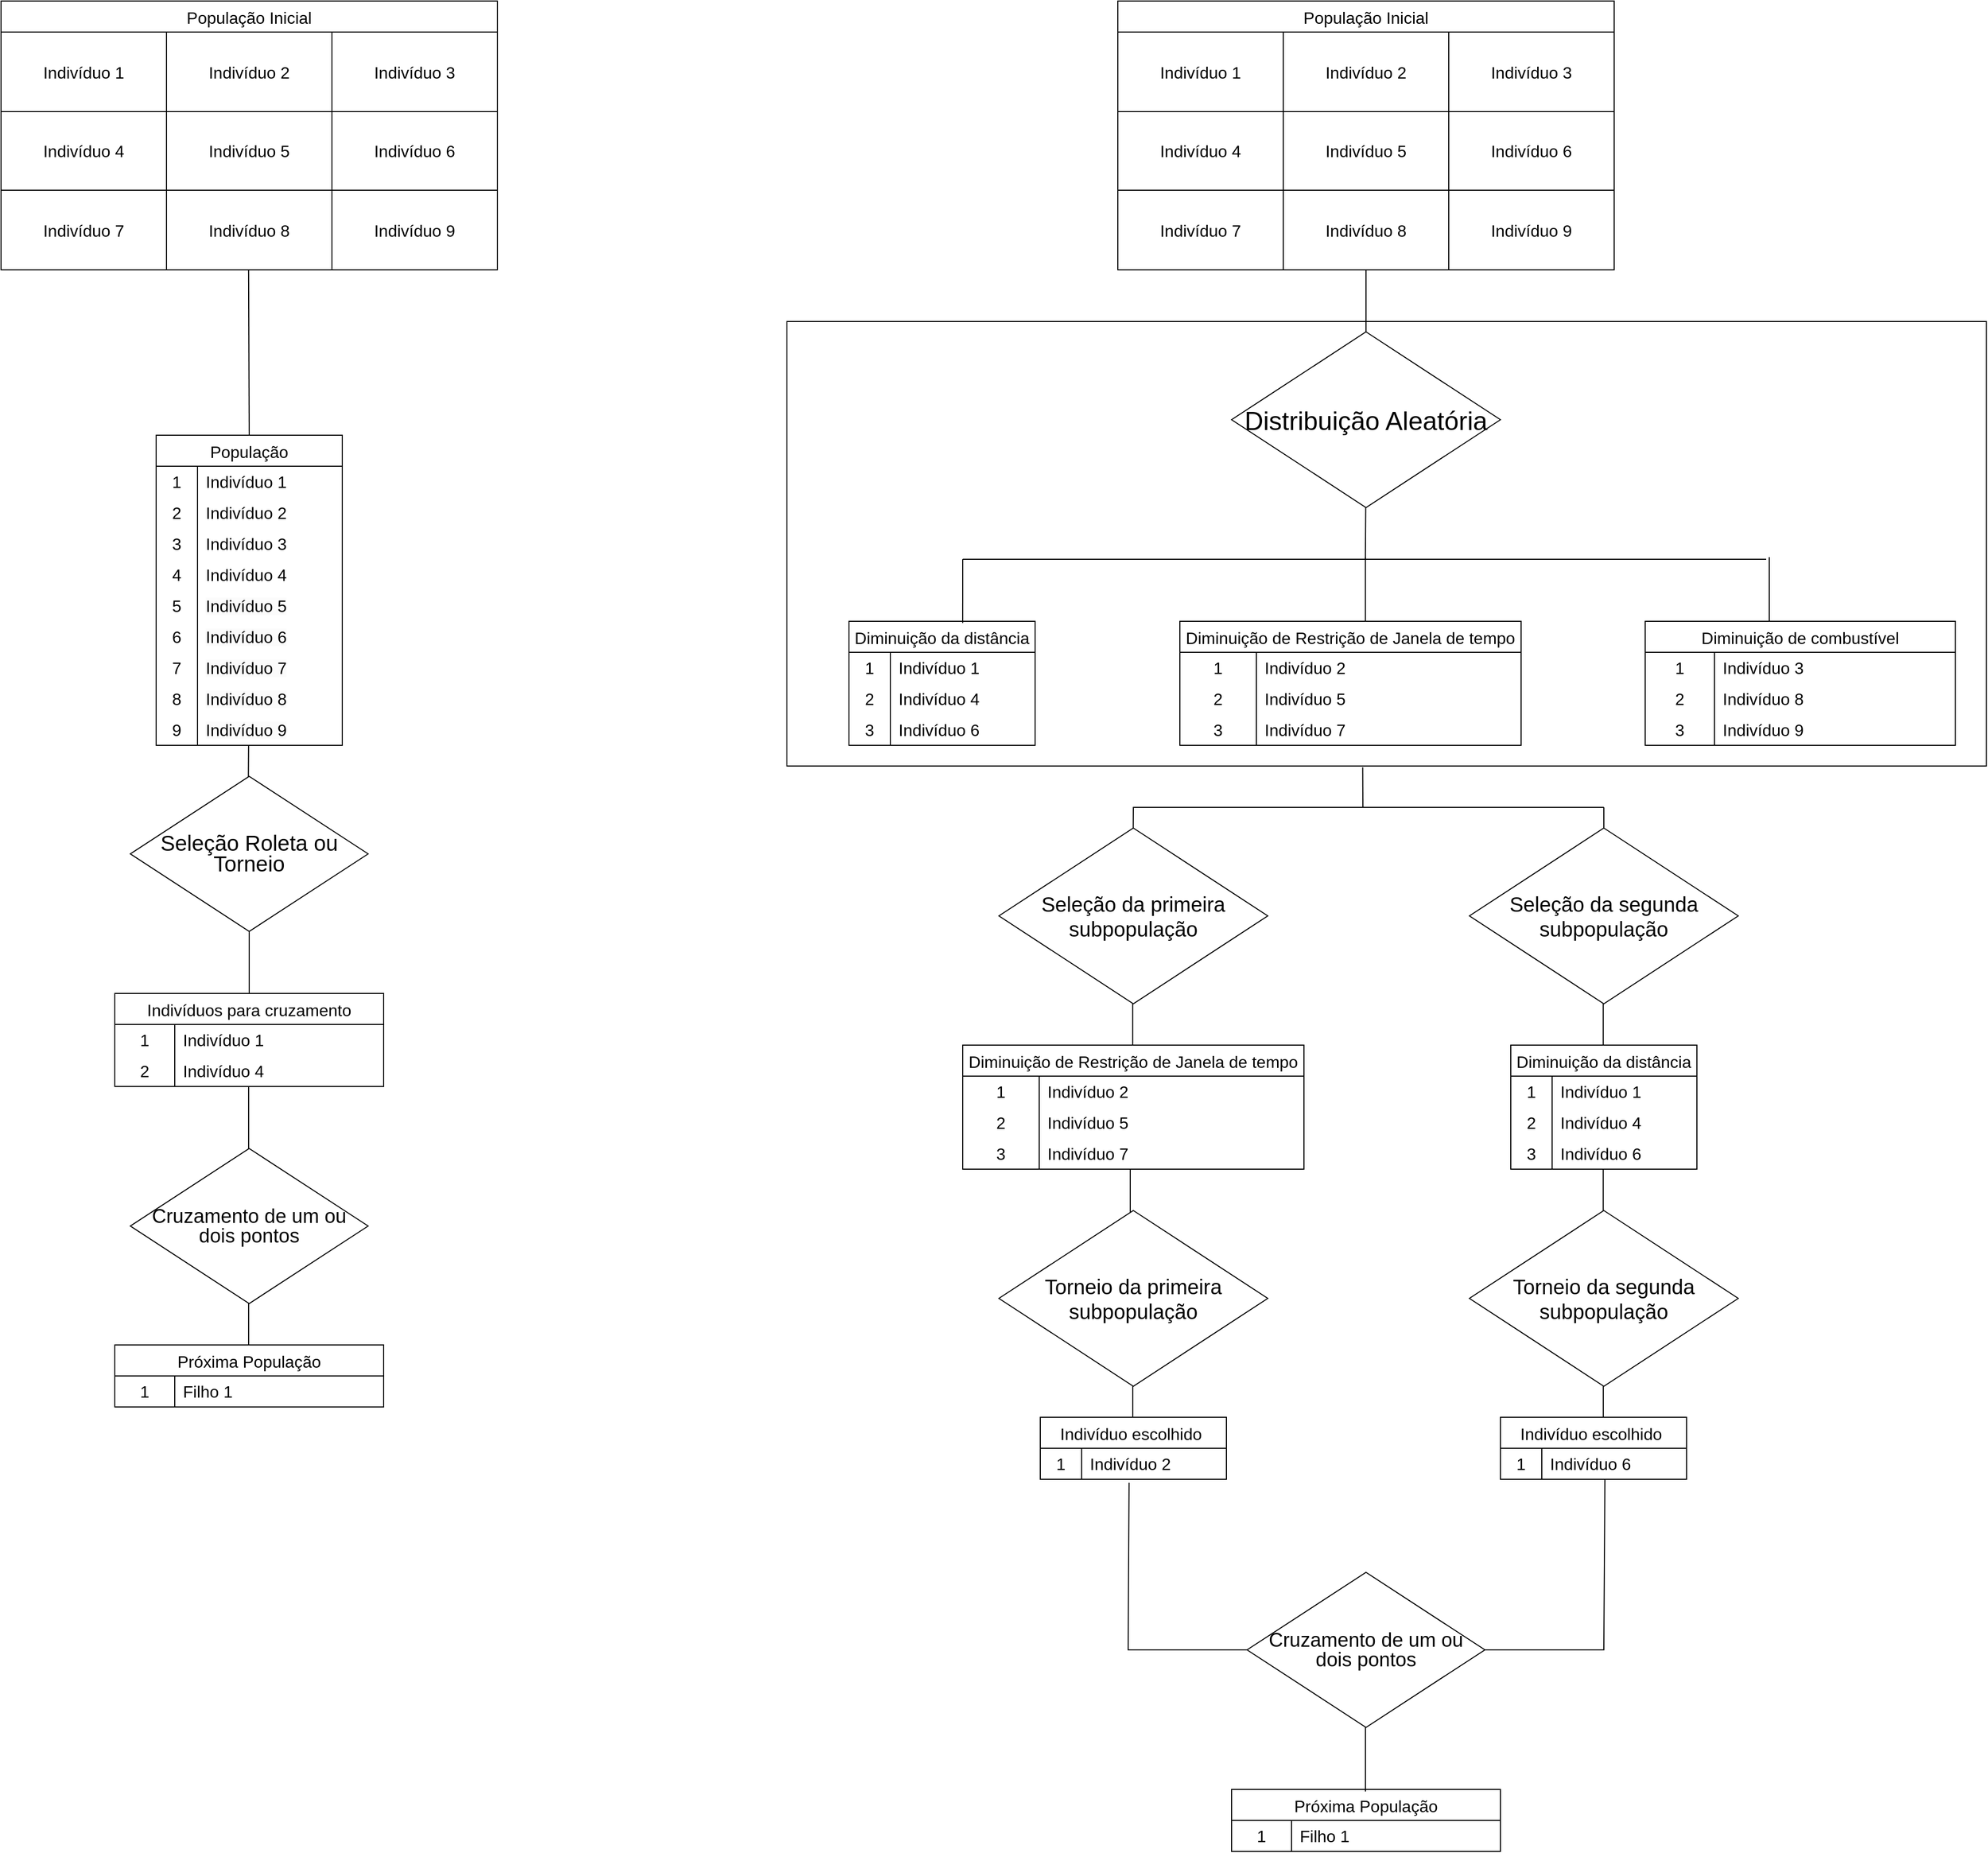 <mxfile version="24.5.4" type="device">
  <diagram name="Página-1" id="cbngBlHqCQ3E8CZFYbKJ">
    <mxGraphModel dx="2876" dy="3509" grid="1" gridSize="10" guides="1" tooltips="1" connect="1" arrows="1" fold="1" page="1" pageScale="1" pageWidth="827" pageHeight="1169" math="0" shadow="0">
      <root>
        <mxCell id="0" />
        <mxCell id="1" parent="0" />
        <mxCell id="aKq8IcsFDjsxGVP1KrST-243" value="" style="endArrow=none;html=1;rounded=0;exitX=0.5;exitY=0;exitDx=0;exitDy=0;" edge="1" parent="1">
          <mxGeometry width="50" height="50" relative="1" as="geometry">
            <mxPoint x="-250.56" y="-1000" as="sourcePoint" />
            <mxPoint x="-250.56" y="-1070" as="targetPoint" />
          </mxGeometry>
        </mxCell>
        <mxCell id="aKq8IcsFDjsxGVP1KrST-234" value="" style="endArrow=none;html=1;rounded=0;exitX=0.5;exitY=0;exitDx=0;exitDy=0;" edge="1" parent="1">
          <mxGeometry width="50" height="50" relative="1" as="geometry">
            <mxPoint x="-250.56" y="-1180" as="sourcePoint" />
            <mxPoint x="-250.56" y="-1250" as="targetPoint" />
          </mxGeometry>
        </mxCell>
        <mxCell id="aKq8IcsFDjsxGVP1KrST-203" value="" style="rounded=0;whiteSpace=wrap;html=1;strokeColor=default;align=center;verticalAlign=middle;fontFamily=Helvetica;fontSize=16;fontColor=default;fontStyle=0;fillColor=default;" vertex="1" parent="1">
          <mxGeometry x="270" y="-1990" width="1160" height="430" as="geometry" />
        </mxCell>
        <mxCell id="aKq8IcsFDjsxGVP1KrST-1" value="População Inicial" style="shape=table;startSize=30;container=1;collapsible=0;childLayout=tableLayout;strokeColor=default;fontSize=16;" vertex="1" parent="1">
          <mxGeometry x="590" y="-2300" width="480" height="260" as="geometry" />
        </mxCell>
        <mxCell id="aKq8IcsFDjsxGVP1KrST-2" value="" style="shape=tableRow;horizontal=0;startSize=0;swimlaneHead=0;swimlaneBody=0;strokeColor=inherit;top=0;left=0;bottom=0;right=0;collapsible=0;dropTarget=0;fillColor=none;points=[[0,0.5],[1,0.5]];portConstraint=eastwest;fontSize=16;" vertex="1" parent="aKq8IcsFDjsxGVP1KrST-1">
          <mxGeometry y="30" width="480" height="77" as="geometry" />
        </mxCell>
        <mxCell id="aKq8IcsFDjsxGVP1KrST-3" value="Indivíduo 1" style="shape=partialRectangle;html=1;whiteSpace=wrap;connectable=0;strokeColor=inherit;overflow=hidden;fillColor=none;top=0;left=0;bottom=0;right=0;pointerEvents=1;fontSize=16;" vertex="1" parent="aKq8IcsFDjsxGVP1KrST-2">
          <mxGeometry width="160" height="77" as="geometry">
            <mxRectangle width="160" height="77" as="alternateBounds" />
          </mxGeometry>
        </mxCell>
        <mxCell id="aKq8IcsFDjsxGVP1KrST-4" value="Indivíduo 2" style="shape=partialRectangle;html=1;whiteSpace=wrap;connectable=0;strokeColor=inherit;overflow=hidden;fillColor=none;top=0;left=0;bottom=0;right=0;pointerEvents=1;fontSize=16;" vertex="1" parent="aKq8IcsFDjsxGVP1KrST-2">
          <mxGeometry x="160" width="160" height="77" as="geometry">
            <mxRectangle width="160" height="77" as="alternateBounds" />
          </mxGeometry>
        </mxCell>
        <mxCell id="aKq8IcsFDjsxGVP1KrST-5" value="Indivíduo 3" style="shape=partialRectangle;html=1;whiteSpace=wrap;connectable=0;strokeColor=inherit;overflow=hidden;fillColor=none;top=0;left=0;bottom=0;right=0;pointerEvents=1;fontSize=16;" vertex="1" parent="aKq8IcsFDjsxGVP1KrST-2">
          <mxGeometry x="320" width="160" height="77" as="geometry">
            <mxRectangle width="160" height="77" as="alternateBounds" />
          </mxGeometry>
        </mxCell>
        <mxCell id="aKq8IcsFDjsxGVP1KrST-6" value="" style="shape=tableRow;horizontal=0;startSize=0;swimlaneHead=0;swimlaneBody=0;strokeColor=inherit;top=0;left=0;bottom=0;right=0;collapsible=0;dropTarget=0;fillColor=none;points=[[0,0.5],[1,0.5]];portConstraint=eastwest;fontSize=16;" vertex="1" parent="aKq8IcsFDjsxGVP1KrST-1">
          <mxGeometry y="107" width="480" height="76" as="geometry" />
        </mxCell>
        <mxCell id="aKq8IcsFDjsxGVP1KrST-7" value="Indivíduo 4" style="shape=partialRectangle;html=1;whiteSpace=wrap;connectable=0;strokeColor=inherit;overflow=hidden;fillColor=none;top=0;left=0;bottom=0;right=0;pointerEvents=1;fontSize=16;" vertex="1" parent="aKq8IcsFDjsxGVP1KrST-6">
          <mxGeometry width="160" height="76" as="geometry">
            <mxRectangle width="160" height="76" as="alternateBounds" />
          </mxGeometry>
        </mxCell>
        <mxCell id="aKq8IcsFDjsxGVP1KrST-8" value="Indivíduo 5" style="shape=partialRectangle;html=1;whiteSpace=wrap;connectable=0;strokeColor=inherit;overflow=hidden;fillColor=none;top=0;left=0;bottom=0;right=0;pointerEvents=1;fontSize=16;" vertex="1" parent="aKq8IcsFDjsxGVP1KrST-6">
          <mxGeometry x="160" width="160" height="76" as="geometry">
            <mxRectangle width="160" height="76" as="alternateBounds" />
          </mxGeometry>
        </mxCell>
        <mxCell id="aKq8IcsFDjsxGVP1KrST-9" value="Indivíduo 6" style="shape=partialRectangle;html=1;whiteSpace=wrap;connectable=0;strokeColor=inherit;overflow=hidden;fillColor=none;top=0;left=0;bottom=0;right=0;pointerEvents=1;fontSize=16;" vertex="1" parent="aKq8IcsFDjsxGVP1KrST-6">
          <mxGeometry x="320" width="160" height="76" as="geometry">
            <mxRectangle width="160" height="76" as="alternateBounds" />
          </mxGeometry>
        </mxCell>
        <mxCell id="aKq8IcsFDjsxGVP1KrST-10" value="" style="shape=tableRow;horizontal=0;startSize=0;swimlaneHead=0;swimlaneBody=0;strokeColor=inherit;top=0;left=0;bottom=0;right=0;collapsible=0;dropTarget=0;fillColor=none;points=[[0,0.5],[1,0.5]];portConstraint=eastwest;fontSize=16;" vertex="1" parent="aKq8IcsFDjsxGVP1KrST-1">
          <mxGeometry y="183" width="480" height="77" as="geometry" />
        </mxCell>
        <mxCell id="aKq8IcsFDjsxGVP1KrST-11" value="Indivíduo 7" style="shape=partialRectangle;html=1;whiteSpace=wrap;connectable=0;strokeColor=inherit;overflow=hidden;fillColor=none;top=0;left=0;bottom=0;right=0;pointerEvents=1;fontSize=16;" vertex="1" parent="aKq8IcsFDjsxGVP1KrST-10">
          <mxGeometry width="160" height="77" as="geometry">
            <mxRectangle width="160" height="77" as="alternateBounds" />
          </mxGeometry>
        </mxCell>
        <mxCell id="aKq8IcsFDjsxGVP1KrST-12" value="Indivíduo 8" style="shape=partialRectangle;html=1;whiteSpace=wrap;connectable=0;strokeColor=inherit;overflow=hidden;fillColor=none;top=0;left=0;bottom=0;right=0;pointerEvents=1;fontSize=16;" vertex="1" parent="aKq8IcsFDjsxGVP1KrST-10">
          <mxGeometry x="160" width="160" height="77" as="geometry">
            <mxRectangle width="160" height="77" as="alternateBounds" />
          </mxGeometry>
        </mxCell>
        <mxCell id="aKq8IcsFDjsxGVP1KrST-13" value="Indivíduo 9" style="shape=partialRectangle;html=1;whiteSpace=wrap;connectable=0;strokeColor=inherit;overflow=hidden;fillColor=none;top=0;left=0;bottom=0;right=0;pointerEvents=1;fontSize=16;" vertex="1" parent="aKq8IcsFDjsxGVP1KrST-10">
          <mxGeometry x="320" width="160" height="77" as="geometry">
            <mxRectangle width="160" height="77" as="alternateBounds" />
          </mxGeometry>
        </mxCell>
        <mxCell id="aKq8IcsFDjsxGVP1KrST-14" value="Diminuição da distância" style="shape=table;startSize=30;container=1;collapsible=0;childLayout=tableLayout;fixedRows=1;rowLines=0;fontStyle=0;strokeColor=default;fontSize=16;" vertex="1" parent="1">
          <mxGeometry x="330" y="-1700" width="180" height="120" as="geometry" />
        </mxCell>
        <mxCell id="aKq8IcsFDjsxGVP1KrST-15" value="" style="shape=tableRow;horizontal=0;startSize=0;swimlaneHead=0;swimlaneBody=0;top=0;left=0;bottom=0;right=0;collapsible=0;dropTarget=0;fillColor=none;points=[[0,0.5],[1,0.5]];portConstraint=eastwest;strokeColor=inherit;fontSize=16;" vertex="1" parent="aKq8IcsFDjsxGVP1KrST-14">
          <mxGeometry y="30" width="180" height="30" as="geometry" />
        </mxCell>
        <mxCell id="aKq8IcsFDjsxGVP1KrST-16" value="1" style="shape=partialRectangle;html=1;whiteSpace=wrap;connectable=0;fillColor=none;top=0;left=0;bottom=0;right=0;overflow=hidden;pointerEvents=1;strokeColor=inherit;fontSize=16;" vertex="1" parent="aKq8IcsFDjsxGVP1KrST-15">
          <mxGeometry width="40" height="30" as="geometry">
            <mxRectangle width="40" height="30" as="alternateBounds" />
          </mxGeometry>
        </mxCell>
        <mxCell id="aKq8IcsFDjsxGVP1KrST-17" value="Indivíduo 1" style="shape=partialRectangle;html=1;whiteSpace=wrap;connectable=0;fillColor=none;top=0;left=0;bottom=0;right=0;align=left;spacingLeft=6;overflow=hidden;strokeColor=inherit;fontSize=16;" vertex="1" parent="aKq8IcsFDjsxGVP1KrST-15">
          <mxGeometry x="40" width="140" height="30" as="geometry">
            <mxRectangle width="140" height="30" as="alternateBounds" />
          </mxGeometry>
        </mxCell>
        <mxCell id="aKq8IcsFDjsxGVP1KrST-18" value="" style="shape=tableRow;horizontal=0;startSize=0;swimlaneHead=0;swimlaneBody=0;top=0;left=0;bottom=0;right=0;collapsible=0;dropTarget=0;fillColor=none;points=[[0,0.5],[1,0.5]];portConstraint=eastwest;strokeColor=inherit;fontSize=16;" vertex="1" parent="aKq8IcsFDjsxGVP1KrST-14">
          <mxGeometry y="60" width="180" height="30" as="geometry" />
        </mxCell>
        <mxCell id="aKq8IcsFDjsxGVP1KrST-19" value="2" style="shape=partialRectangle;html=1;whiteSpace=wrap;connectable=0;fillColor=none;top=0;left=0;bottom=0;right=0;overflow=hidden;strokeColor=inherit;fontSize=16;" vertex="1" parent="aKq8IcsFDjsxGVP1KrST-18">
          <mxGeometry width="40" height="30" as="geometry">
            <mxRectangle width="40" height="30" as="alternateBounds" />
          </mxGeometry>
        </mxCell>
        <mxCell id="aKq8IcsFDjsxGVP1KrST-20" value="Indivíduo 4" style="shape=partialRectangle;html=1;whiteSpace=wrap;connectable=0;fillColor=none;top=0;left=0;bottom=0;right=0;align=left;spacingLeft=6;overflow=hidden;strokeColor=inherit;fontSize=16;" vertex="1" parent="aKq8IcsFDjsxGVP1KrST-18">
          <mxGeometry x="40" width="140" height="30" as="geometry">
            <mxRectangle width="140" height="30" as="alternateBounds" />
          </mxGeometry>
        </mxCell>
        <mxCell id="aKq8IcsFDjsxGVP1KrST-21" value="" style="shape=tableRow;horizontal=0;startSize=0;swimlaneHead=0;swimlaneBody=0;top=0;left=0;bottom=0;right=0;collapsible=0;dropTarget=0;fillColor=none;points=[[0,0.5],[1,0.5]];portConstraint=eastwest;strokeColor=inherit;fontSize=16;" vertex="1" parent="aKq8IcsFDjsxGVP1KrST-14">
          <mxGeometry y="90" width="180" height="30" as="geometry" />
        </mxCell>
        <mxCell id="aKq8IcsFDjsxGVP1KrST-22" value="3" style="shape=partialRectangle;html=1;whiteSpace=wrap;connectable=0;fillColor=none;top=0;left=0;bottom=0;right=0;overflow=hidden;strokeColor=inherit;fontSize=16;" vertex="1" parent="aKq8IcsFDjsxGVP1KrST-21">
          <mxGeometry width="40" height="30" as="geometry">
            <mxRectangle width="40" height="30" as="alternateBounds" />
          </mxGeometry>
        </mxCell>
        <mxCell id="aKq8IcsFDjsxGVP1KrST-23" value="Indivíduo 6" style="shape=partialRectangle;html=1;whiteSpace=wrap;connectable=0;fillColor=none;top=0;left=0;bottom=0;right=0;align=left;spacingLeft=6;overflow=hidden;strokeColor=inherit;fontSize=16;" vertex="1" parent="aKq8IcsFDjsxGVP1KrST-21">
          <mxGeometry x="40" width="140" height="30" as="geometry">
            <mxRectangle width="140" height="30" as="alternateBounds" />
          </mxGeometry>
        </mxCell>
        <mxCell id="aKq8IcsFDjsxGVP1KrST-24" value="Diminuição de Restrição de Janela de tempo" style="shape=table;startSize=30;container=1;collapsible=0;childLayout=tableLayout;fixedRows=1;rowLines=0;fontStyle=0;strokeColor=default;fontSize=16;" vertex="1" parent="1">
          <mxGeometry x="650" y="-1700" width="330" height="120" as="geometry" />
        </mxCell>
        <mxCell id="aKq8IcsFDjsxGVP1KrST-25" value="" style="shape=tableRow;horizontal=0;startSize=0;swimlaneHead=0;swimlaneBody=0;top=0;left=0;bottom=0;right=0;collapsible=0;dropTarget=0;fillColor=none;points=[[0,0.5],[1,0.5]];portConstraint=eastwest;strokeColor=inherit;fontSize=16;" vertex="1" parent="aKq8IcsFDjsxGVP1KrST-24">
          <mxGeometry y="30" width="330" height="30" as="geometry" />
        </mxCell>
        <mxCell id="aKq8IcsFDjsxGVP1KrST-26" value="1" style="shape=partialRectangle;html=1;whiteSpace=wrap;connectable=0;fillColor=none;top=0;left=0;bottom=0;right=0;overflow=hidden;pointerEvents=1;strokeColor=inherit;fontSize=16;" vertex="1" parent="aKq8IcsFDjsxGVP1KrST-25">
          <mxGeometry width="74" height="30" as="geometry">
            <mxRectangle width="74" height="30" as="alternateBounds" />
          </mxGeometry>
        </mxCell>
        <mxCell id="aKq8IcsFDjsxGVP1KrST-27" value="Indivíduo 2" style="shape=partialRectangle;html=1;whiteSpace=wrap;connectable=0;fillColor=none;top=0;left=0;bottom=0;right=0;align=left;spacingLeft=6;overflow=hidden;strokeColor=inherit;fontSize=16;" vertex="1" parent="aKq8IcsFDjsxGVP1KrST-25">
          <mxGeometry x="74" width="256" height="30" as="geometry">
            <mxRectangle width="256" height="30" as="alternateBounds" />
          </mxGeometry>
        </mxCell>
        <mxCell id="aKq8IcsFDjsxGVP1KrST-28" value="" style="shape=tableRow;horizontal=0;startSize=0;swimlaneHead=0;swimlaneBody=0;top=0;left=0;bottom=0;right=0;collapsible=0;dropTarget=0;fillColor=none;points=[[0,0.5],[1,0.5]];portConstraint=eastwest;strokeColor=inherit;fontSize=16;" vertex="1" parent="aKq8IcsFDjsxGVP1KrST-24">
          <mxGeometry y="60" width="330" height="30" as="geometry" />
        </mxCell>
        <mxCell id="aKq8IcsFDjsxGVP1KrST-29" value="2" style="shape=partialRectangle;html=1;whiteSpace=wrap;connectable=0;fillColor=none;top=0;left=0;bottom=0;right=0;overflow=hidden;strokeColor=inherit;fontSize=16;" vertex="1" parent="aKq8IcsFDjsxGVP1KrST-28">
          <mxGeometry width="74" height="30" as="geometry">
            <mxRectangle width="74" height="30" as="alternateBounds" />
          </mxGeometry>
        </mxCell>
        <mxCell id="aKq8IcsFDjsxGVP1KrST-30" value="Indivíduo 5" style="shape=partialRectangle;html=1;whiteSpace=wrap;connectable=0;fillColor=none;top=0;left=0;bottom=0;right=0;align=left;spacingLeft=6;overflow=hidden;strokeColor=inherit;fontSize=16;" vertex="1" parent="aKq8IcsFDjsxGVP1KrST-28">
          <mxGeometry x="74" width="256" height="30" as="geometry">
            <mxRectangle width="256" height="30" as="alternateBounds" />
          </mxGeometry>
        </mxCell>
        <mxCell id="aKq8IcsFDjsxGVP1KrST-31" value="" style="shape=tableRow;horizontal=0;startSize=0;swimlaneHead=0;swimlaneBody=0;top=0;left=0;bottom=0;right=0;collapsible=0;dropTarget=0;fillColor=none;points=[[0,0.5],[1,0.5]];portConstraint=eastwest;strokeColor=inherit;fontSize=16;" vertex="1" parent="aKq8IcsFDjsxGVP1KrST-24">
          <mxGeometry y="90" width="330" height="30" as="geometry" />
        </mxCell>
        <mxCell id="aKq8IcsFDjsxGVP1KrST-32" value="3" style="shape=partialRectangle;html=1;whiteSpace=wrap;connectable=0;fillColor=none;top=0;left=0;bottom=0;right=0;overflow=hidden;strokeColor=inherit;fontSize=16;" vertex="1" parent="aKq8IcsFDjsxGVP1KrST-31">
          <mxGeometry width="74" height="30" as="geometry">
            <mxRectangle width="74" height="30" as="alternateBounds" />
          </mxGeometry>
        </mxCell>
        <mxCell id="aKq8IcsFDjsxGVP1KrST-33" value="Indivíduo 7" style="shape=partialRectangle;html=1;whiteSpace=wrap;connectable=0;fillColor=none;top=0;left=0;bottom=0;right=0;align=left;spacingLeft=6;overflow=hidden;strokeColor=inherit;fontSize=16;" vertex="1" parent="aKq8IcsFDjsxGVP1KrST-31">
          <mxGeometry x="74" width="256" height="30" as="geometry">
            <mxRectangle width="256" height="30" as="alternateBounds" />
          </mxGeometry>
        </mxCell>
        <mxCell id="aKq8IcsFDjsxGVP1KrST-34" value="Diminuição de combustível" style="shape=table;startSize=30;container=1;collapsible=0;childLayout=tableLayout;fixedRows=1;rowLines=0;fontStyle=0;strokeColor=default;fontSize=16;" vertex="1" parent="1">
          <mxGeometry x="1100" y="-1700" width="300" height="120" as="geometry" />
        </mxCell>
        <mxCell id="aKq8IcsFDjsxGVP1KrST-35" value="" style="shape=tableRow;horizontal=0;startSize=0;swimlaneHead=0;swimlaneBody=0;top=0;left=0;bottom=0;right=0;collapsible=0;dropTarget=0;fillColor=none;points=[[0,0.5],[1,0.5]];portConstraint=eastwest;strokeColor=inherit;fontSize=16;" vertex="1" parent="aKq8IcsFDjsxGVP1KrST-34">
          <mxGeometry y="30" width="300" height="30" as="geometry" />
        </mxCell>
        <mxCell id="aKq8IcsFDjsxGVP1KrST-36" value="1" style="shape=partialRectangle;html=1;whiteSpace=wrap;connectable=0;fillColor=none;top=0;left=0;bottom=0;right=0;overflow=hidden;pointerEvents=1;strokeColor=inherit;fontSize=16;" vertex="1" parent="aKq8IcsFDjsxGVP1KrST-35">
          <mxGeometry width="67" height="30" as="geometry">
            <mxRectangle width="67" height="30" as="alternateBounds" />
          </mxGeometry>
        </mxCell>
        <mxCell id="aKq8IcsFDjsxGVP1KrST-37" value="Indivíduo 3" style="shape=partialRectangle;html=1;whiteSpace=wrap;connectable=0;fillColor=none;top=0;left=0;bottom=0;right=0;align=left;spacingLeft=6;overflow=hidden;strokeColor=inherit;fontSize=16;" vertex="1" parent="aKq8IcsFDjsxGVP1KrST-35">
          <mxGeometry x="67" width="233" height="30" as="geometry">
            <mxRectangle width="233" height="30" as="alternateBounds" />
          </mxGeometry>
        </mxCell>
        <mxCell id="aKq8IcsFDjsxGVP1KrST-38" value="" style="shape=tableRow;horizontal=0;startSize=0;swimlaneHead=0;swimlaneBody=0;top=0;left=0;bottom=0;right=0;collapsible=0;dropTarget=0;fillColor=none;points=[[0,0.5],[1,0.5]];portConstraint=eastwest;strokeColor=inherit;fontSize=16;" vertex="1" parent="aKq8IcsFDjsxGVP1KrST-34">
          <mxGeometry y="60" width="300" height="30" as="geometry" />
        </mxCell>
        <mxCell id="aKq8IcsFDjsxGVP1KrST-39" value="2" style="shape=partialRectangle;html=1;whiteSpace=wrap;connectable=0;fillColor=none;top=0;left=0;bottom=0;right=0;overflow=hidden;strokeColor=inherit;fontSize=16;" vertex="1" parent="aKq8IcsFDjsxGVP1KrST-38">
          <mxGeometry width="67" height="30" as="geometry">
            <mxRectangle width="67" height="30" as="alternateBounds" />
          </mxGeometry>
        </mxCell>
        <mxCell id="aKq8IcsFDjsxGVP1KrST-40" value="Indivíduo 8" style="shape=partialRectangle;html=1;whiteSpace=wrap;connectable=0;fillColor=none;top=0;left=0;bottom=0;right=0;align=left;spacingLeft=6;overflow=hidden;strokeColor=inherit;fontSize=16;" vertex="1" parent="aKq8IcsFDjsxGVP1KrST-38">
          <mxGeometry x="67" width="233" height="30" as="geometry">
            <mxRectangle width="233" height="30" as="alternateBounds" />
          </mxGeometry>
        </mxCell>
        <mxCell id="aKq8IcsFDjsxGVP1KrST-41" value="" style="shape=tableRow;horizontal=0;startSize=0;swimlaneHead=0;swimlaneBody=0;top=0;left=0;bottom=0;right=0;collapsible=0;dropTarget=0;fillColor=none;points=[[0,0.5],[1,0.5]];portConstraint=eastwest;strokeColor=inherit;fontSize=16;" vertex="1" parent="aKq8IcsFDjsxGVP1KrST-34">
          <mxGeometry y="90" width="300" height="30" as="geometry" />
        </mxCell>
        <mxCell id="aKq8IcsFDjsxGVP1KrST-42" value="3" style="shape=partialRectangle;html=1;whiteSpace=wrap;connectable=0;fillColor=none;top=0;left=0;bottom=0;right=0;overflow=hidden;strokeColor=inherit;fontSize=16;" vertex="1" parent="aKq8IcsFDjsxGVP1KrST-41">
          <mxGeometry width="67" height="30" as="geometry">
            <mxRectangle width="67" height="30" as="alternateBounds" />
          </mxGeometry>
        </mxCell>
        <mxCell id="aKq8IcsFDjsxGVP1KrST-43" value="Indivíduo 9" style="shape=partialRectangle;html=1;whiteSpace=wrap;connectable=0;fillColor=none;top=0;left=0;bottom=0;right=0;align=left;spacingLeft=6;overflow=hidden;strokeColor=inherit;fontSize=16;" vertex="1" parent="aKq8IcsFDjsxGVP1KrST-41">
          <mxGeometry x="67" width="233" height="30" as="geometry">
            <mxRectangle width="233" height="30" as="alternateBounds" />
          </mxGeometry>
        </mxCell>
        <mxCell id="aKq8IcsFDjsxGVP1KrST-47" value="" style="endArrow=none;html=1;rounded=0;exitX=0.5;exitY=0;exitDx=0;exitDy=0;" edge="1" parent="1">
          <mxGeometry width="50" height="50" relative="1" as="geometry">
            <mxPoint x="830" y="-1950" as="sourcePoint" />
            <mxPoint x="830" y="-2040" as="targetPoint" />
          </mxGeometry>
        </mxCell>
        <mxCell id="aKq8IcsFDjsxGVP1KrST-48" value="" style="endArrow=none;html=1;rounded=0;exitX=0.5;exitY=0;exitDx=0;exitDy=0;" edge="1" parent="1">
          <mxGeometry width="50" height="50" relative="1" as="geometry">
            <mxPoint x="829.41" y="-1760" as="sourcePoint" />
            <mxPoint x="830" y="-1850" as="targetPoint" />
          </mxGeometry>
        </mxCell>
        <mxCell id="aKq8IcsFDjsxGVP1KrST-49" value="" style="endArrow=none;html=1;rounded=0;" edge="1" parent="1">
          <mxGeometry width="50" height="50" relative="1" as="geometry">
            <mxPoint x="440" y="-1760" as="sourcePoint" />
            <mxPoint x="830" y="-1760" as="targetPoint" />
          </mxGeometry>
        </mxCell>
        <mxCell id="aKq8IcsFDjsxGVP1KrST-50" value="" style="endArrow=none;html=1;rounded=0;" edge="1" parent="1">
          <mxGeometry width="50" height="50" relative="1" as="geometry">
            <mxPoint x="827" y="-1760" as="sourcePoint" />
            <mxPoint x="1217" y="-1760" as="targetPoint" />
          </mxGeometry>
        </mxCell>
        <mxCell id="aKq8IcsFDjsxGVP1KrST-51" value="" style="endArrow=none;html=1;rounded=0;exitX=0.611;exitY=0.014;exitDx=0;exitDy=0;exitPerimeter=0;" edge="1" parent="1" source="aKq8IcsFDjsxGVP1KrST-14">
          <mxGeometry width="50" height="50" relative="1" as="geometry">
            <mxPoint x="380" y="-1703" as="sourcePoint" />
            <mxPoint x="440" y="-1760" as="targetPoint" />
          </mxGeometry>
        </mxCell>
        <mxCell id="aKq8IcsFDjsxGVP1KrST-53" value="" style="endArrow=none;html=1;rounded=0;exitX=0.611;exitY=0.014;exitDx=0;exitDy=0;exitPerimeter=0;" edge="1" parent="1">
          <mxGeometry width="50" height="50" relative="1" as="geometry">
            <mxPoint x="829.41" y="-1700" as="sourcePoint" />
            <mxPoint x="829.41" y="-1762" as="targetPoint" />
          </mxGeometry>
        </mxCell>
        <mxCell id="aKq8IcsFDjsxGVP1KrST-54" value="" style="endArrow=none;html=1;rounded=0;exitX=0.611;exitY=0.014;exitDx=0;exitDy=0;exitPerimeter=0;" edge="1" parent="1">
          <mxGeometry width="50" height="50" relative="1" as="geometry">
            <mxPoint x="1220" y="-1700" as="sourcePoint" />
            <mxPoint x="1220" y="-1762" as="targetPoint" />
          </mxGeometry>
        </mxCell>
        <mxCell id="aKq8IcsFDjsxGVP1KrST-55" value="População Inicial" style="shape=table;startSize=30;container=1;collapsible=0;childLayout=tableLayout;strokeColor=default;fontSize=16;" vertex="1" parent="1">
          <mxGeometry x="-490" y="-2300" width="480" height="260" as="geometry" />
        </mxCell>
        <mxCell id="aKq8IcsFDjsxGVP1KrST-56" value="" style="shape=tableRow;horizontal=0;startSize=0;swimlaneHead=0;swimlaneBody=0;strokeColor=inherit;top=0;left=0;bottom=0;right=0;collapsible=0;dropTarget=0;fillColor=none;points=[[0,0.5],[1,0.5]];portConstraint=eastwest;fontSize=16;" vertex="1" parent="aKq8IcsFDjsxGVP1KrST-55">
          <mxGeometry y="30" width="480" height="77" as="geometry" />
        </mxCell>
        <mxCell id="aKq8IcsFDjsxGVP1KrST-57" value="Indivíduo 1" style="shape=partialRectangle;html=1;whiteSpace=wrap;connectable=0;strokeColor=inherit;overflow=hidden;fillColor=none;top=0;left=0;bottom=0;right=0;pointerEvents=1;fontSize=16;" vertex="1" parent="aKq8IcsFDjsxGVP1KrST-56">
          <mxGeometry width="160" height="77" as="geometry">
            <mxRectangle width="160" height="77" as="alternateBounds" />
          </mxGeometry>
        </mxCell>
        <mxCell id="aKq8IcsFDjsxGVP1KrST-58" value="Indivíduo 2" style="shape=partialRectangle;html=1;whiteSpace=wrap;connectable=0;strokeColor=inherit;overflow=hidden;fillColor=none;top=0;left=0;bottom=0;right=0;pointerEvents=1;fontSize=16;" vertex="1" parent="aKq8IcsFDjsxGVP1KrST-56">
          <mxGeometry x="160" width="160" height="77" as="geometry">
            <mxRectangle width="160" height="77" as="alternateBounds" />
          </mxGeometry>
        </mxCell>
        <mxCell id="aKq8IcsFDjsxGVP1KrST-59" value="Indivíduo 3" style="shape=partialRectangle;html=1;whiteSpace=wrap;connectable=0;strokeColor=inherit;overflow=hidden;fillColor=none;top=0;left=0;bottom=0;right=0;pointerEvents=1;fontSize=16;" vertex="1" parent="aKq8IcsFDjsxGVP1KrST-56">
          <mxGeometry x="320" width="160" height="77" as="geometry">
            <mxRectangle width="160" height="77" as="alternateBounds" />
          </mxGeometry>
        </mxCell>
        <mxCell id="aKq8IcsFDjsxGVP1KrST-60" value="" style="shape=tableRow;horizontal=0;startSize=0;swimlaneHead=0;swimlaneBody=0;strokeColor=inherit;top=0;left=0;bottom=0;right=0;collapsible=0;dropTarget=0;fillColor=none;points=[[0,0.5],[1,0.5]];portConstraint=eastwest;fontSize=16;" vertex="1" parent="aKq8IcsFDjsxGVP1KrST-55">
          <mxGeometry y="107" width="480" height="76" as="geometry" />
        </mxCell>
        <mxCell id="aKq8IcsFDjsxGVP1KrST-61" value="Indivíduo 4" style="shape=partialRectangle;html=1;whiteSpace=wrap;connectable=0;strokeColor=inherit;overflow=hidden;fillColor=none;top=0;left=0;bottom=0;right=0;pointerEvents=1;fontSize=16;" vertex="1" parent="aKq8IcsFDjsxGVP1KrST-60">
          <mxGeometry width="160" height="76" as="geometry">
            <mxRectangle width="160" height="76" as="alternateBounds" />
          </mxGeometry>
        </mxCell>
        <mxCell id="aKq8IcsFDjsxGVP1KrST-62" value="Indivíduo 5" style="shape=partialRectangle;html=1;whiteSpace=wrap;connectable=0;strokeColor=inherit;overflow=hidden;fillColor=none;top=0;left=0;bottom=0;right=0;pointerEvents=1;fontSize=16;" vertex="1" parent="aKq8IcsFDjsxGVP1KrST-60">
          <mxGeometry x="160" width="160" height="76" as="geometry">
            <mxRectangle width="160" height="76" as="alternateBounds" />
          </mxGeometry>
        </mxCell>
        <mxCell id="aKq8IcsFDjsxGVP1KrST-63" value="Indivíduo 6" style="shape=partialRectangle;html=1;whiteSpace=wrap;connectable=0;strokeColor=inherit;overflow=hidden;fillColor=none;top=0;left=0;bottom=0;right=0;pointerEvents=1;fontSize=16;" vertex="1" parent="aKq8IcsFDjsxGVP1KrST-60">
          <mxGeometry x="320" width="160" height="76" as="geometry">
            <mxRectangle width="160" height="76" as="alternateBounds" />
          </mxGeometry>
        </mxCell>
        <mxCell id="aKq8IcsFDjsxGVP1KrST-64" value="" style="shape=tableRow;horizontal=0;startSize=0;swimlaneHead=0;swimlaneBody=0;strokeColor=inherit;top=0;left=0;bottom=0;right=0;collapsible=0;dropTarget=0;fillColor=none;points=[[0,0.5],[1,0.5]];portConstraint=eastwest;fontSize=16;" vertex="1" parent="aKq8IcsFDjsxGVP1KrST-55">
          <mxGeometry y="183" width="480" height="77" as="geometry" />
        </mxCell>
        <mxCell id="aKq8IcsFDjsxGVP1KrST-65" value="Indivíduo 7" style="shape=partialRectangle;html=1;whiteSpace=wrap;connectable=0;strokeColor=inherit;overflow=hidden;fillColor=none;top=0;left=0;bottom=0;right=0;pointerEvents=1;fontSize=16;" vertex="1" parent="aKq8IcsFDjsxGVP1KrST-64">
          <mxGeometry width="160" height="77" as="geometry">
            <mxRectangle width="160" height="77" as="alternateBounds" />
          </mxGeometry>
        </mxCell>
        <mxCell id="aKq8IcsFDjsxGVP1KrST-66" value="Indivíduo 8" style="shape=partialRectangle;html=1;whiteSpace=wrap;connectable=0;strokeColor=inherit;overflow=hidden;fillColor=none;top=0;left=0;bottom=0;right=0;pointerEvents=1;fontSize=16;" vertex="1" parent="aKq8IcsFDjsxGVP1KrST-64">
          <mxGeometry x="160" width="160" height="77" as="geometry">
            <mxRectangle width="160" height="77" as="alternateBounds" />
          </mxGeometry>
        </mxCell>
        <mxCell id="aKq8IcsFDjsxGVP1KrST-67" value="Indivíduo 9" style="shape=partialRectangle;html=1;whiteSpace=wrap;connectable=0;strokeColor=inherit;overflow=hidden;fillColor=none;top=0;left=0;bottom=0;right=0;pointerEvents=1;fontSize=16;" vertex="1" parent="aKq8IcsFDjsxGVP1KrST-64">
          <mxGeometry x="320" width="160" height="77" as="geometry">
            <mxRectangle width="160" height="77" as="alternateBounds" />
          </mxGeometry>
        </mxCell>
        <mxCell id="aKq8IcsFDjsxGVP1KrST-78" value="População" style="shape=table;startSize=30;container=1;collapsible=0;childLayout=tableLayout;fixedRows=1;rowLines=0;fontStyle=0;strokeColor=default;fontSize=16;" vertex="1" parent="1">
          <mxGeometry x="-340" y="-1880" width="180" height="300" as="geometry" />
        </mxCell>
        <mxCell id="aKq8IcsFDjsxGVP1KrST-79" value="" style="shape=tableRow;horizontal=0;startSize=0;swimlaneHead=0;swimlaneBody=0;top=0;left=0;bottom=0;right=0;collapsible=0;dropTarget=0;fillColor=none;points=[[0,0.5],[1,0.5]];portConstraint=eastwest;strokeColor=inherit;fontSize=16;" vertex="1" parent="aKq8IcsFDjsxGVP1KrST-78">
          <mxGeometry y="30" width="180" height="30" as="geometry" />
        </mxCell>
        <mxCell id="aKq8IcsFDjsxGVP1KrST-80" value="1" style="shape=partialRectangle;html=1;whiteSpace=wrap;connectable=0;fillColor=none;top=0;left=0;bottom=0;right=0;overflow=hidden;pointerEvents=1;strokeColor=inherit;fontSize=16;" vertex="1" parent="aKq8IcsFDjsxGVP1KrST-79">
          <mxGeometry width="40" height="30" as="geometry">
            <mxRectangle width="40" height="30" as="alternateBounds" />
          </mxGeometry>
        </mxCell>
        <mxCell id="aKq8IcsFDjsxGVP1KrST-81" value="Indivíduo 1" style="shape=partialRectangle;html=1;whiteSpace=wrap;connectable=0;fillColor=none;top=0;left=0;bottom=0;right=0;align=left;spacingLeft=6;overflow=hidden;strokeColor=inherit;fontSize=16;" vertex="1" parent="aKq8IcsFDjsxGVP1KrST-79">
          <mxGeometry x="40" width="140" height="30" as="geometry">
            <mxRectangle width="140" height="30" as="alternateBounds" />
          </mxGeometry>
        </mxCell>
        <mxCell id="aKq8IcsFDjsxGVP1KrST-82" value="" style="shape=tableRow;horizontal=0;startSize=0;swimlaneHead=0;swimlaneBody=0;top=0;left=0;bottom=0;right=0;collapsible=0;dropTarget=0;fillColor=none;points=[[0,0.5],[1,0.5]];portConstraint=eastwest;strokeColor=inherit;fontSize=16;" vertex="1" parent="aKq8IcsFDjsxGVP1KrST-78">
          <mxGeometry y="60" width="180" height="30" as="geometry" />
        </mxCell>
        <mxCell id="aKq8IcsFDjsxGVP1KrST-83" value="2" style="shape=partialRectangle;html=1;whiteSpace=wrap;connectable=0;fillColor=none;top=0;left=0;bottom=0;right=0;overflow=hidden;strokeColor=inherit;fontSize=16;" vertex="1" parent="aKq8IcsFDjsxGVP1KrST-82">
          <mxGeometry width="40" height="30" as="geometry">
            <mxRectangle width="40" height="30" as="alternateBounds" />
          </mxGeometry>
        </mxCell>
        <mxCell id="aKq8IcsFDjsxGVP1KrST-84" value="Indivíduo 2" style="shape=partialRectangle;html=1;whiteSpace=wrap;connectable=0;fillColor=none;top=0;left=0;bottom=0;right=0;align=left;spacingLeft=6;overflow=hidden;strokeColor=inherit;fontSize=16;" vertex="1" parent="aKq8IcsFDjsxGVP1KrST-82">
          <mxGeometry x="40" width="140" height="30" as="geometry">
            <mxRectangle width="140" height="30" as="alternateBounds" />
          </mxGeometry>
        </mxCell>
        <mxCell id="aKq8IcsFDjsxGVP1KrST-85" value="" style="shape=tableRow;horizontal=0;startSize=0;swimlaneHead=0;swimlaneBody=0;top=0;left=0;bottom=0;right=0;collapsible=0;dropTarget=0;fillColor=none;points=[[0,0.5],[1,0.5]];portConstraint=eastwest;strokeColor=inherit;fontSize=16;" vertex="1" parent="aKq8IcsFDjsxGVP1KrST-78">
          <mxGeometry y="90" width="180" height="30" as="geometry" />
        </mxCell>
        <mxCell id="aKq8IcsFDjsxGVP1KrST-86" value="3" style="shape=partialRectangle;html=1;whiteSpace=wrap;connectable=0;fillColor=none;top=0;left=0;bottom=0;right=0;overflow=hidden;strokeColor=inherit;fontSize=16;" vertex="1" parent="aKq8IcsFDjsxGVP1KrST-85">
          <mxGeometry width="40" height="30" as="geometry">
            <mxRectangle width="40" height="30" as="alternateBounds" />
          </mxGeometry>
        </mxCell>
        <mxCell id="aKq8IcsFDjsxGVP1KrST-87" value="Indivíduo 3" style="shape=partialRectangle;html=1;whiteSpace=wrap;connectable=0;fillColor=none;top=0;left=0;bottom=0;right=0;align=left;spacingLeft=6;overflow=hidden;strokeColor=inherit;fontSize=16;" vertex="1" parent="aKq8IcsFDjsxGVP1KrST-85">
          <mxGeometry x="40" width="140" height="30" as="geometry">
            <mxRectangle width="140" height="30" as="alternateBounds" />
          </mxGeometry>
        </mxCell>
        <mxCell id="aKq8IcsFDjsxGVP1KrST-88" style="shape=tableRow;horizontal=0;startSize=0;swimlaneHead=0;swimlaneBody=0;top=0;left=0;bottom=0;right=0;collapsible=0;dropTarget=0;fillColor=none;points=[[0,0.5],[1,0.5]];portConstraint=eastwest;strokeColor=inherit;fontSize=16;" vertex="1" parent="aKq8IcsFDjsxGVP1KrST-78">
          <mxGeometry y="120" width="180" height="30" as="geometry" />
        </mxCell>
        <mxCell id="aKq8IcsFDjsxGVP1KrST-89" value="4" style="shape=partialRectangle;html=1;whiteSpace=wrap;connectable=0;fillColor=none;top=0;left=0;bottom=0;right=0;overflow=hidden;strokeColor=inherit;fontSize=16;" vertex="1" parent="aKq8IcsFDjsxGVP1KrST-88">
          <mxGeometry width="40" height="30" as="geometry">
            <mxRectangle width="40" height="30" as="alternateBounds" />
          </mxGeometry>
        </mxCell>
        <mxCell id="aKq8IcsFDjsxGVP1KrST-90" value="Indivíduo 4" style="shape=partialRectangle;html=1;whiteSpace=wrap;connectable=0;fillColor=none;top=0;left=0;bottom=0;right=0;align=left;spacingLeft=6;overflow=hidden;strokeColor=inherit;fontSize=16;" vertex="1" parent="aKq8IcsFDjsxGVP1KrST-88">
          <mxGeometry x="40" width="140" height="30" as="geometry">
            <mxRectangle width="140" height="30" as="alternateBounds" />
          </mxGeometry>
        </mxCell>
        <mxCell id="aKq8IcsFDjsxGVP1KrST-91" style="shape=tableRow;horizontal=0;startSize=0;swimlaneHead=0;swimlaneBody=0;top=0;left=0;bottom=0;right=0;collapsible=0;dropTarget=0;fillColor=none;points=[[0,0.5],[1,0.5]];portConstraint=eastwest;strokeColor=inherit;fontSize=16;" vertex="1" parent="aKq8IcsFDjsxGVP1KrST-78">
          <mxGeometry y="150" width="180" height="30" as="geometry" />
        </mxCell>
        <mxCell id="aKq8IcsFDjsxGVP1KrST-92" value="5" style="shape=partialRectangle;html=1;whiteSpace=wrap;connectable=0;fillColor=none;top=0;left=0;bottom=0;right=0;overflow=hidden;strokeColor=inherit;fontSize=16;" vertex="1" parent="aKq8IcsFDjsxGVP1KrST-91">
          <mxGeometry width="40" height="30" as="geometry">
            <mxRectangle width="40" height="30" as="alternateBounds" />
          </mxGeometry>
        </mxCell>
        <mxCell id="aKq8IcsFDjsxGVP1KrST-93" value="&lt;span style=&quot;color: rgb(0, 0, 0); font-family: Helvetica; font-size: 16px; font-style: normal; font-variant-ligatures: normal; font-variant-caps: normal; font-weight: 400; letter-spacing: normal; orphans: 2; text-align: left; text-indent: 0px; text-transform: none; widows: 2; word-spacing: 0px; -webkit-text-stroke-width: 0px; white-space: normal; background-color: rgb(251, 251, 251); text-decoration-thickness: initial; text-decoration-style: initial; text-decoration-color: initial; display: inline !important; float: none;&quot;&gt;Indivíduo 5&lt;/span&gt;" style="shape=partialRectangle;html=1;whiteSpace=wrap;connectable=0;fillColor=none;top=0;left=0;bottom=0;right=0;align=left;spacingLeft=6;overflow=hidden;strokeColor=inherit;fontSize=16;" vertex="1" parent="aKq8IcsFDjsxGVP1KrST-91">
          <mxGeometry x="40" width="140" height="30" as="geometry">
            <mxRectangle width="140" height="30" as="alternateBounds" />
          </mxGeometry>
        </mxCell>
        <mxCell id="aKq8IcsFDjsxGVP1KrST-94" style="shape=tableRow;horizontal=0;startSize=0;swimlaneHead=0;swimlaneBody=0;top=0;left=0;bottom=0;right=0;collapsible=0;dropTarget=0;fillColor=none;points=[[0,0.5],[1,0.5]];portConstraint=eastwest;strokeColor=inherit;fontSize=16;" vertex="1" parent="aKq8IcsFDjsxGVP1KrST-78">
          <mxGeometry y="180" width="180" height="30" as="geometry" />
        </mxCell>
        <mxCell id="aKq8IcsFDjsxGVP1KrST-95" value="6" style="shape=partialRectangle;html=1;whiteSpace=wrap;connectable=0;fillColor=none;top=0;left=0;bottom=0;right=0;overflow=hidden;strokeColor=inherit;fontSize=16;" vertex="1" parent="aKq8IcsFDjsxGVP1KrST-94">
          <mxGeometry width="40" height="30" as="geometry">
            <mxRectangle width="40" height="30" as="alternateBounds" />
          </mxGeometry>
        </mxCell>
        <mxCell id="aKq8IcsFDjsxGVP1KrST-96" value="&lt;span style=&quot;color: rgb(0, 0, 0); font-family: Helvetica; font-size: 16px; font-style: normal; font-variant-ligatures: normal; font-variant-caps: normal; font-weight: 400; letter-spacing: normal; orphans: 2; text-align: left; text-indent: 0px; text-transform: none; widows: 2; word-spacing: 0px; -webkit-text-stroke-width: 0px; white-space: normal; background-color: rgb(251, 251, 251); text-decoration-thickness: initial; text-decoration-style: initial; text-decoration-color: initial; display: inline !important; float: none;&quot;&gt;Indivíduo 6&lt;/span&gt;" style="shape=partialRectangle;html=1;whiteSpace=wrap;connectable=0;fillColor=none;top=0;left=0;bottom=0;right=0;align=left;spacingLeft=6;overflow=hidden;strokeColor=inherit;fontSize=16;" vertex="1" parent="aKq8IcsFDjsxGVP1KrST-94">
          <mxGeometry x="40" width="140" height="30" as="geometry">
            <mxRectangle width="140" height="30" as="alternateBounds" />
          </mxGeometry>
        </mxCell>
        <mxCell id="aKq8IcsFDjsxGVP1KrST-97" style="shape=tableRow;horizontal=0;startSize=0;swimlaneHead=0;swimlaneBody=0;top=0;left=0;bottom=0;right=0;collapsible=0;dropTarget=0;fillColor=none;points=[[0,0.5],[1,0.5]];portConstraint=eastwest;strokeColor=inherit;fontSize=16;" vertex="1" parent="aKq8IcsFDjsxGVP1KrST-78">
          <mxGeometry y="210" width="180" height="30" as="geometry" />
        </mxCell>
        <mxCell id="aKq8IcsFDjsxGVP1KrST-98" value="7" style="shape=partialRectangle;html=1;whiteSpace=wrap;connectable=0;fillColor=none;top=0;left=0;bottom=0;right=0;overflow=hidden;strokeColor=inherit;fontSize=16;" vertex="1" parent="aKq8IcsFDjsxGVP1KrST-97">
          <mxGeometry width="40" height="30" as="geometry">
            <mxRectangle width="40" height="30" as="alternateBounds" />
          </mxGeometry>
        </mxCell>
        <mxCell id="aKq8IcsFDjsxGVP1KrST-99" value="&lt;span style=&quot;color: rgb(0, 0, 0); font-family: Helvetica; font-size: 16px; font-style: normal; font-variant-ligatures: normal; font-variant-caps: normal; font-weight: 400; letter-spacing: normal; orphans: 2; text-align: left; text-indent: 0px; text-transform: none; widows: 2; word-spacing: 0px; -webkit-text-stroke-width: 0px; white-space: normal; background-color: rgb(251, 251, 251); text-decoration-thickness: initial; text-decoration-style: initial; text-decoration-color: initial; display: inline !important; float: none;&quot;&gt;Indivíduo 7&lt;/span&gt;" style="shape=partialRectangle;html=1;whiteSpace=wrap;connectable=0;fillColor=none;top=0;left=0;bottom=0;right=0;align=left;spacingLeft=6;overflow=hidden;strokeColor=inherit;fontSize=16;" vertex="1" parent="aKq8IcsFDjsxGVP1KrST-97">
          <mxGeometry x="40" width="140" height="30" as="geometry">
            <mxRectangle width="140" height="30" as="alternateBounds" />
          </mxGeometry>
        </mxCell>
        <mxCell id="aKq8IcsFDjsxGVP1KrST-100" style="shape=tableRow;horizontal=0;startSize=0;swimlaneHead=0;swimlaneBody=0;top=0;left=0;bottom=0;right=0;collapsible=0;dropTarget=0;fillColor=none;points=[[0,0.5],[1,0.5]];portConstraint=eastwest;strokeColor=inherit;fontSize=16;" vertex="1" parent="aKq8IcsFDjsxGVP1KrST-78">
          <mxGeometry y="240" width="180" height="30" as="geometry" />
        </mxCell>
        <mxCell id="aKq8IcsFDjsxGVP1KrST-101" value="8" style="shape=partialRectangle;html=1;whiteSpace=wrap;connectable=0;fillColor=none;top=0;left=0;bottom=0;right=0;overflow=hidden;strokeColor=inherit;fontSize=16;" vertex="1" parent="aKq8IcsFDjsxGVP1KrST-100">
          <mxGeometry width="40" height="30" as="geometry">
            <mxRectangle width="40" height="30" as="alternateBounds" />
          </mxGeometry>
        </mxCell>
        <mxCell id="aKq8IcsFDjsxGVP1KrST-102" value="&lt;span style=&quot;color: rgb(0, 0, 0); font-family: Helvetica; font-size: 16px; font-style: normal; font-variant-ligatures: normal; font-variant-caps: normal; font-weight: 400; letter-spacing: normal; orphans: 2; text-align: left; text-indent: 0px; text-transform: none; widows: 2; word-spacing: 0px; -webkit-text-stroke-width: 0px; white-space: normal; background-color: rgb(251, 251, 251); text-decoration-thickness: initial; text-decoration-style: initial; text-decoration-color: initial; display: inline !important; float: none;&quot;&gt;Indivíduo 8&lt;/span&gt;" style="shape=partialRectangle;html=1;whiteSpace=wrap;connectable=0;fillColor=none;top=0;left=0;bottom=0;right=0;align=left;spacingLeft=6;overflow=hidden;strokeColor=inherit;fontSize=16;" vertex="1" parent="aKq8IcsFDjsxGVP1KrST-100">
          <mxGeometry x="40" width="140" height="30" as="geometry">
            <mxRectangle width="140" height="30" as="alternateBounds" />
          </mxGeometry>
        </mxCell>
        <mxCell id="aKq8IcsFDjsxGVP1KrST-103" style="shape=tableRow;horizontal=0;startSize=0;swimlaneHead=0;swimlaneBody=0;top=0;left=0;bottom=0;right=0;collapsible=0;dropTarget=0;fillColor=none;points=[[0,0.5],[1,0.5]];portConstraint=eastwest;strokeColor=inherit;fontSize=16;" vertex="1" parent="aKq8IcsFDjsxGVP1KrST-78">
          <mxGeometry y="270" width="180" height="30" as="geometry" />
        </mxCell>
        <mxCell id="aKq8IcsFDjsxGVP1KrST-104" value="9" style="shape=partialRectangle;html=1;whiteSpace=wrap;connectable=0;fillColor=none;top=0;left=0;bottom=0;right=0;overflow=hidden;strokeColor=inherit;fontSize=16;" vertex="1" parent="aKq8IcsFDjsxGVP1KrST-103">
          <mxGeometry width="40" height="30" as="geometry">
            <mxRectangle width="40" height="30" as="alternateBounds" />
          </mxGeometry>
        </mxCell>
        <mxCell id="aKq8IcsFDjsxGVP1KrST-105" value="&lt;span style=&quot;color: rgb(0, 0, 0); font-family: Helvetica; font-size: 16px; font-style: normal; font-variant-ligatures: normal; font-variant-caps: normal; font-weight: 400; letter-spacing: normal; orphans: 2; text-align: left; text-indent: 0px; text-transform: none; widows: 2; word-spacing: 0px; -webkit-text-stroke-width: 0px; white-space: normal; background-color: rgb(251, 251, 251); text-decoration-thickness: initial; text-decoration-style: initial; text-decoration-color: initial; display: inline !important; float: none;&quot;&gt;Indivíduo 9&lt;/span&gt;" style="shape=partialRectangle;html=1;whiteSpace=wrap;connectable=0;fillColor=none;top=0;left=0;bottom=0;right=0;align=left;spacingLeft=6;overflow=hidden;strokeColor=inherit;fontSize=16;" vertex="1" parent="aKq8IcsFDjsxGVP1KrST-103">
          <mxGeometry x="40" width="140" height="30" as="geometry">
            <mxRectangle width="140" height="30" as="alternateBounds" />
          </mxGeometry>
        </mxCell>
        <mxCell id="aKq8IcsFDjsxGVP1KrST-106" value="" style="endArrow=none;html=1;rounded=0;exitX=0.5;exitY=0;exitDx=0;exitDy=0;" edge="1" parent="1" source="aKq8IcsFDjsxGVP1KrST-78">
          <mxGeometry width="50" height="50" relative="1" as="geometry">
            <mxPoint x="-250.59" y="-1930" as="sourcePoint" />
            <mxPoint x="-250.59" y="-2040" as="targetPoint" />
          </mxGeometry>
        </mxCell>
        <mxCell id="aKq8IcsFDjsxGVP1KrST-107" value="" style="endArrow=none;html=1;rounded=0;" edge="1" parent="1">
          <mxGeometry width="50" height="50" relative="1" as="geometry">
            <mxPoint x="-251" y="-1520" as="sourcePoint" />
            <mxPoint x="-250.59" y="-1580" as="targetPoint" />
          </mxGeometry>
        </mxCell>
        <mxCell id="aKq8IcsFDjsxGVP1KrST-139" value="Indivíduos para cruzamento" style="shape=table;startSize=30;container=1;collapsible=0;childLayout=tableLayout;fixedRows=1;rowLines=0;fontStyle=0;strokeColor=default;fontSize=16;" vertex="1" parent="1">
          <mxGeometry x="-380" y="-1340" width="260" height="90" as="geometry" />
        </mxCell>
        <mxCell id="aKq8IcsFDjsxGVP1KrST-140" value="" style="shape=tableRow;horizontal=0;startSize=0;swimlaneHead=0;swimlaneBody=0;top=0;left=0;bottom=0;right=0;collapsible=0;dropTarget=0;fillColor=none;points=[[0,0.5],[1,0.5]];portConstraint=eastwest;strokeColor=inherit;fontSize=16;" vertex="1" parent="aKq8IcsFDjsxGVP1KrST-139">
          <mxGeometry y="30" width="260" height="30" as="geometry" />
        </mxCell>
        <mxCell id="aKq8IcsFDjsxGVP1KrST-141" value="1" style="shape=partialRectangle;html=1;whiteSpace=wrap;connectable=0;fillColor=none;top=0;left=0;bottom=0;right=0;overflow=hidden;pointerEvents=1;strokeColor=inherit;fontSize=16;" vertex="1" parent="aKq8IcsFDjsxGVP1KrST-140">
          <mxGeometry width="58" height="30" as="geometry">
            <mxRectangle width="58" height="30" as="alternateBounds" />
          </mxGeometry>
        </mxCell>
        <mxCell id="aKq8IcsFDjsxGVP1KrST-142" value="Indivíduo 1" style="shape=partialRectangle;html=1;whiteSpace=wrap;connectable=0;fillColor=none;top=0;left=0;bottom=0;right=0;align=left;spacingLeft=6;overflow=hidden;strokeColor=inherit;fontSize=16;" vertex="1" parent="aKq8IcsFDjsxGVP1KrST-140">
          <mxGeometry x="58" width="202" height="30" as="geometry">
            <mxRectangle width="202" height="30" as="alternateBounds" />
          </mxGeometry>
        </mxCell>
        <mxCell id="aKq8IcsFDjsxGVP1KrST-143" value="" style="shape=tableRow;horizontal=0;startSize=0;swimlaneHead=0;swimlaneBody=0;top=0;left=0;bottom=0;right=0;collapsible=0;dropTarget=0;fillColor=none;points=[[0,0.5],[1,0.5]];portConstraint=eastwest;strokeColor=inherit;fontSize=16;" vertex="1" parent="aKq8IcsFDjsxGVP1KrST-139">
          <mxGeometry y="60" width="260" height="30" as="geometry" />
        </mxCell>
        <mxCell id="aKq8IcsFDjsxGVP1KrST-144" value="2" style="shape=partialRectangle;html=1;whiteSpace=wrap;connectable=0;fillColor=none;top=0;left=0;bottom=0;right=0;overflow=hidden;strokeColor=inherit;fontSize=16;" vertex="1" parent="aKq8IcsFDjsxGVP1KrST-143">
          <mxGeometry width="58" height="30" as="geometry">
            <mxRectangle width="58" height="30" as="alternateBounds" />
          </mxGeometry>
        </mxCell>
        <mxCell id="aKq8IcsFDjsxGVP1KrST-145" value="Indivíduo 4" style="shape=partialRectangle;html=1;whiteSpace=wrap;connectable=0;fillColor=none;top=0;left=0;bottom=0;right=0;align=left;spacingLeft=6;overflow=hidden;strokeColor=inherit;fontSize=16;" vertex="1" parent="aKq8IcsFDjsxGVP1KrST-143">
          <mxGeometry x="58" width="202" height="30" as="geometry">
            <mxRectangle width="202" height="30" as="alternateBounds" />
          </mxGeometry>
        </mxCell>
        <mxCell id="aKq8IcsFDjsxGVP1KrST-149" value="" style="endArrow=none;html=1;rounded=0;exitX=0.5;exitY=0;exitDx=0;exitDy=0;" edge="1" parent="1" source="aKq8IcsFDjsxGVP1KrST-201">
          <mxGeometry width="50" height="50" relative="1" as="geometry">
            <mxPoint x="-250" y="-1350" as="sourcePoint" />
            <mxPoint x="-250.63" y="-1440" as="targetPoint" />
          </mxGeometry>
        </mxCell>
        <mxCell id="aKq8IcsFDjsxGVP1KrST-151" value="Diminuição de Restrição de Janela de tempo" style="shape=table;startSize=30;container=1;collapsible=0;childLayout=tableLayout;fixedRows=1;rowLines=0;fontStyle=0;strokeColor=default;fontSize=16;" vertex="1" parent="1">
          <mxGeometry x="440" y="-1290" width="330" height="120" as="geometry" />
        </mxCell>
        <mxCell id="aKq8IcsFDjsxGVP1KrST-152" value="" style="shape=tableRow;horizontal=0;startSize=0;swimlaneHead=0;swimlaneBody=0;top=0;left=0;bottom=0;right=0;collapsible=0;dropTarget=0;fillColor=none;points=[[0,0.5],[1,0.5]];portConstraint=eastwest;strokeColor=inherit;fontSize=16;" vertex="1" parent="aKq8IcsFDjsxGVP1KrST-151">
          <mxGeometry y="30" width="330" height="30" as="geometry" />
        </mxCell>
        <mxCell id="aKq8IcsFDjsxGVP1KrST-153" value="1" style="shape=partialRectangle;html=1;whiteSpace=wrap;connectable=0;fillColor=none;top=0;left=0;bottom=0;right=0;overflow=hidden;pointerEvents=1;strokeColor=inherit;fontSize=16;" vertex="1" parent="aKq8IcsFDjsxGVP1KrST-152">
          <mxGeometry width="74" height="30" as="geometry">
            <mxRectangle width="74" height="30" as="alternateBounds" />
          </mxGeometry>
        </mxCell>
        <mxCell id="aKq8IcsFDjsxGVP1KrST-154" value="Indivíduo 2" style="shape=partialRectangle;html=1;whiteSpace=wrap;connectable=0;fillColor=none;top=0;left=0;bottom=0;right=0;align=left;spacingLeft=6;overflow=hidden;strokeColor=inherit;fontSize=16;" vertex="1" parent="aKq8IcsFDjsxGVP1KrST-152">
          <mxGeometry x="74" width="256" height="30" as="geometry">
            <mxRectangle width="256" height="30" as="alternateBounds" />
          </mxGeometry>
        </mxCell>
        <mxCell id="aKq8IcsFDjsxGVP1KrST-155" value="" style="shape=tableRow;horizontal=0;startSize=0;swimlaneHead=0;swimlaneBody=0;top=0;left=0;bottom=0;right=0;collapsible=0;dropTarget=0;fillColor=none;points=[[0,0.5],[1,0.5]];portConstraint=eastwest;strokeColor=inherit;fontSize=16;" vertex="1" parent="aKq8IcsFDjsxGVP1KrST-151">
          <mxGeometry y="60" width="330" height="30" as="geometry" />
        </mxCell>
        <mxCell id="aKq8IcsFDjsxGVP1KrST-156" value="2" style="shape=partialRectangle;html=1;whiteSpace=wrap;connectable=0;fillColor=none;top=0;left=0;bottom=0;right=0;overflow=hidden;strokeColor=inherit;fontSize=16;" vertex="1" parent="aKq8IcsFDjsxGVP1KrST-155">
          <mxGeometry width="74" height="30" as="geometry">
            <mxRectangle width="74" height="30" as="alternateBounds" />
          </mxGeometry>
        </mxCell>
        <mxCell id="aKq8IcsFDjsxGVP1KrST-157" value="Indivíduo 5" style="shape=partialRectangle;html=1;whiteSpace=wrap;connectable=0;fillColor=none;top=0;left=0;bottom=0;right=0;align=left;spacingLeft=6;overflow=hidden;strokeColor=inherit;fontSize=16;" vertex="1" parent="aKq8IcsFDjsxGVP1KrST-155">
          <mxGeometry x="74" width="256" height="30" as="geometry">
            <mxRectangle width="256" height="30" as="alternateBounds" />
          </mxGeometry>
        </mxCell>
        <mxCell id="aKq8IcsFDjsxGVP1KrST-158" value="" style="shape=tableRow;horizontal=0;startSize=0;swimlaneHead=0;swimlaneBody=0;top=0;left=0;bottom=0;right=0;collapsible=0;dropTarget=0;fillColor=none;points=[[0,0.5],[1,0.5]];portConstraint=eastwest;strokeColor=inherit;fontSize=16;" vertex="1" parent="aKq8IcsFDjsxGVP1KrST-151">
          <mxGeometry y="90" width="330" height="30" as="geometry" />
        </mxCell>
        <mxCell id="aKq8IcsFDjsxGVP1KrST-159" value="3" style="shape=partialRectangle;html=1;whiteSpace=wrap;connectable=0;fillColor=none;top=0;left=0;bottom=0;right=0;overflow=hidden;strokeColor=inherit;fontSize=16;" vertex="1" parent="aKq8IcsFDjsxGVP1KrST-158">
          <mxGeometry width="74" height="30" as="geometry">
            <mxRectangle width="74" height="30" as="alternateBounds" />
          </mxGeometry>
        </mxCell>
        <mxCell id="aKq8IcsFDjsxGVP1KrST-160" value="Indivíduo 7" style="shape=partialRectangle;html=1;whiteSpace=wrap;connectable=0;fillColor=none;top=0;left=0;bottom=0;right=0;align=left;spacingLeft=6;overflow=hidden;strokeColor=inherit;fontSize=16;" vertex="1" parent="aKq8IcsFDjsxGVP1KrST-158">
          <mxGeometry x="74" width="256" height="30" as="geometry">
            <mxRectangle width="256" height="30" as="alternateBounds" />
          </mxGeometry>
        </mxCell>
        <mxCell id="aKq8IcsFDjsxGVP1KrST-161" value="" style="endArrow=none;html=1;rounded=0;exitX=0.611;exitY=0.014;exitDx=0;exitDy=0;exitPerimeter=0;" edge="1" parent="1">
          <mxGeometry width="50" height="50" relative="1" as="geometry">
            <mxPoint x="604.38" y="-1290" as="sourcePoint" />
            <mxPoint x="604.38" y="-1352" as="targetPoint" />
          </mxGeometry>
        </mxCell>
        <mxCell id="aKq8IcsFDjsxGVP1KrST-173" value="" style="endArrow=none;html=1;rounded=0;exitX=0.611;exitY=0.014;exitDx=0;exitDy=0;exitPerimeter=0;" edge="1" parent="1">
          <mxGeometry width="50" height="50" relative="1" as="geometry">
            <mxPoint x="1059.38" y="-1290" as="sourcePoint" />
            <mxPoint x="1059.38" y="-1352" as="targetPoint" />
          </mxGeometry>
        </mxCell>
        <mxCell id="aKq8IcsFDjsxGVP1KrST-184" value="Diminuição da distância" style="shape=table;startSize=30;container=1;collapsible=0;childLayout=tableLayout;fixedRows=1;rowLines=0;fontStyle=0;strokeColor=default;fontSize=16;" vertex="1" parent="1">
          <mxGeometry x="970" y="-1290" width="180" height="120" as="geometry" />
        </mxCell>
        <mxCell id="aKq8IcsFDjsxGVP1KrST-185" value="" style="shape=tableRow;horizontal=0;startSize=0;swimlaneHead=0;swimlaneBody=0;top=0;left=0;bottom=0;right=0;collapsible=0;dropTarget=0;fillColor=none;points=[[0,0.5],[1,0.5]];portConstraint=eastwest;strokeColor=inherit;fontSize=16;" vertex="1" parent="aKq8IcsFDjsxGVP1KrST-184">
          <mxGeometry y="30" width="180" height="30" as="geometry" />
        </mxCell>
        <mxCell id="aKq8IcsFDjsxGVP1KrST-186" value="1" style="shape=partialRectangle;html=1;whiteSpace=wrap;connectable=0;fillColor=none;top=0;left=0;bottom=0;right=0;overflow=hidden;pointerEvents=1;strokeColor=inherit;fontSize=16;" vertex="1" parent="aKq8IcsFDjsxGVP1KrST-185">
          <mxGeometry width="40" height="30" as="geometry">
            <mxRectangle width="40" height="30" as="alternateBounds" />
          </mxGeometry>
        </mxCell>
        <mxCell id="aKq8IcsFDjsxGVP1KrST-187" value="Indivíduo 1" style="shape=partialRectangle;html=1;whiteSpace=wrap;connectable=0;fillColor=none;top=0;left=0;bottom=0;right=0;align=left;spacingLeft=6;overflow=hidden;strokeColor=inherit;fontSize=16;" vertex="1" parent="aKq8IcsFDjsxGVP1KrST-185">
          <mxGeometry x="40" width="140" height="30" as="geometry">
            <mxRectangle width="140" height="30" as="alternateBounds" />
          </mxGeometry>
        </mxCell>
        <mxCell id="aKq8IcsFDjsxGVP1KrST-188" value="" style="shape=tableRow;horizontal=0;startSize=0;swimlaneHead=0;swimlaneBody=0;top=0;left=0;bottom=0;right=0;collapsible=0;dropTarget=0;fillColor=none;points=[[0,0.5],[1,0.5]];portConstraint=eastwest;strokeColor=inherit;fontSize=16;" vertex="1" parent="aKq8IcsFDjsxGVP1KrST-184">
          <mxGeometry y="60" width="180" height="30" as="geometry" />
        </mxCell>
        <mxCell id="aKq8IcsFDjsxGVP1KrST-189" value="2" style="shape=partialRectangle;html=1;whiteSpace=wrap;connectable=0;fillColor=none;top=0;left=0;bottom=0;right=0;overflow=hidden;strokeColor=inherit;fontSize=16;" vertex="1" parent="aKq8IcsFDjsxGVP1KrST-188">
          <mxGeometry width="40" height="30" as="geometry">
            <mxRectangle width="40" height="30" as="alternateBounds" />
          </mxGeometry>
        </mxCell>
        <mxCell id="aKq8IcsFDjsxGVP1KrST-190" value="Indivíduo 4" style="shape=partialRectangle;html=1;whiteSpace=wrap;connectable=0;fillColor=none;top=0;left=0;bottom=0;right=0;align=left;spacingLeft=6;overflow=hidden;strokeColor=inherit;fontSize=16;" vertex="1" parent="aKq8IcsFDjsxGVP1KrST-188">
          <mxGeometry x="40" width="140" height="30" as="geometry">
            <mxRectangle width="140" height="30" as="alternateBounds" />
          </mxGeometry>
        </mxCell>
        <mxCell id="aKq8IcsFDjsxGVP1KrST-191" value="" style="shape=tableRow;horizontal=0;startSize=0;swimlaneHead=0;swimlaneBody=0;top=0;left=0;bottom=0;right=0;collapsible=0;dropTarget=0;fillColor=none;points=[[0,0.5],[1,0.5]];portConstraint=eastwest;strokeColor=inherit;fontSize=16;" vertex="1" parent="aKq8IcsFDjsxGVP1KrST-184">
          <mxGeometry y="90" width="180" height="30" as="geometry" />
        </mxCell>
        <mxCell id="aKq8IcsFDjsxGVP1KrST-192" value="3" style="shape=partialRectangle;html=1;whiteSpace=wrap;connectable=0;fillColor=none;top=0;left=0;bottom=0;right=0;overflow=hidden;strokeColor=inherit;fontSize=16;" vertex="1" parent="aKq8IcsFDjsxGVP1KrST-191">
          <mxGeometry width="40" height="30" as="geometry">
            <mxRectangle width="40" height="30" as="alternateBounds" />
          </mxGeometry>
        </mxCell>
        <mxCell id="aKq8IcsFDjsxGVP1KrST-193" value="Indivíduo 6" style="shape=partialRectangle;html=1;whiteSpace=wrap;connectable=0;fillColor=none;top=0;left=0;bottom=0;right=0;align=left;spacingLeft=6;overflow=hidden;strokeColor=inherit;fontSize=16;" vertex="1" parent="aKq8IcsFDjsxGVP1KrST-191">
          <mxGeometry x="40" width="140" height="30" as="geometry">
            <mxRectangle width="140" height="30" as="alternateBounds" />
          </mxGeometry>
        </mxCell>
        <mxCell id="aKq8IcsFDjsxGVP1KrST-195" value="" style="endArrow=none;html=1;rounded=0;exitX=0.611;exitY=0.014;exitDx=0;exitDy=0;exitPerimeter=0;" edge="1" parent="1">
          <mxGeometry width="50" height="50" relative="1" as="geometry">
            <mxPoint x="602" y="-1108" as="sourcePoint" />
            <mxPoint x="602" y="-1170" as="targetPoint" />
          </mxGeometry>
        </mxCell>
        <mxCell id="aKq8IcsFDjsxGVP1KrST-197" value="" style="endArrow=none;html=1;rounded=0;exitX=0.611;exitY=0.014;exitDx=0;exitDy=0;exitPerimeter=0;" edge="1" parent="1">
          <mxGeometry width="50" height="50" relative="1" as="geometry">
            <mxPoint x="1059.37" y="-1108" as="sourcePoint" />
            <mxPoint x="1059.37" y="-1170" as="targetPoint" />
          </mxGeometry>
        </mxCell>
        <mxCell id="aKq8IcsFDjsxGVP1KrST-198" value="&lt;font style=&quot;font-size: 20px;&quot;&gt;Seleção da primeira subpopulação&lt;/font&gt;" style="rhombus;whiteSpace=wrap;html=1;strokeColor=default;align=center;verticalAlign=middle;fontFamily=Helvetica;fontSize=16;fontColor=default;fontStyle=0;fillColor=default;" vertex="1" parent="1">
          <mxGeometry x="475" y="-1500" width="260" height="170" as="geometry" />
        </mxCell>
        <mxCell id="aKq8IcsFDjsxGVP1KrST-199" value="&lt;font style=&quot;font-size: 20px;&quot;&gt;Seleção da segunda subpopulação&lt;/font&gt;" style="rhombus;whiteSpace=wrap;html=1;strokeColor=default;align=center;verticalAlign=middle;fontFamily=Helvetica;fontSize=16;fontColor=default;fontStyle=0;fillColor=default;" vertex="1" parent="1">
          <mxGeometry x="930" y="-1500" width="260" height="170" as="geometry" />
        </mxCell>
        <mxCell id="aKq8IcsFDjsxGVP1KrST-200" value="&lt;span style=&quot;font-size: 25px;&quot;&gt;Distribuição Aleatória&lt;/span&gt;" style="rhombus;whiteSpace=wrap;html=1;strokeColor=default;align=center;verticalAlign=middle;fontFamily=Helvetica;fontSize=16;fontColor=default;fontStyle=0;fillColor=default;" vertex="1" parent="1">
          <mxGeometry x="700" y="-1980" width="260" height="170" as="geometry" />
        </mxCell>
        <mxCell id="aKq8IcsFDjsxGVP1KrST-202" value="" style="endArrow=none;html=1;rounded=0;exitX=0.5;exitY=0;exitDx=0;exitDy=0;" edge="1" parent="1" source="aKq8IcsFDjsxGVP1KrST-139" target="aKq8IcsFDjsxGVP1KrST-201">
          <mxGeometry width="50" height="50" relative="1" as="geometry">
            <mxPoint x="-250" y="-1340" as="sourcePoint" />
            <mxPoint x="-250.63" y="-1440" as="targetPoint" />
          </mxGeometry>
        </mxCell>
        <mxCell id="aKq8IcsFDjsxGVP1KrST-201" value="&lt;p style=&quot;line-height: 110%;&quot;&gt;&lt;font style=&quot;font-size: 21px;&quot;&gt;Seleção Roleta ou Torneio&lt;/font&gt;&lt;/p&gt;" style="rhombus;whiteSpace=wrap;html=1;strokeColor=default;align=center;verticalAlign=middle;fontFamily=Helvetica;fontSize=16;fontColor=default;fontStyle=0;fillColor=default;" vertex="1" parent="1">
          <mxGeometry x="-365" y="-1550" width="230" height="150" as="geometry" />
        </mxCell>
        <mxCell id="aKq8IcsFDjsxGVP1KrST-205" value="" style="endArrow=none;html=1;rounded=0;" edge="1" parent="1">
          <mxGeometry width="50" height="50" relative="1" as="geometry">
            <mxPoint x="610" y="-1520" as="sourcePoint" />
            <mxPoint x="1060" y="-1520" as="targetPoint" />
          </mxGeometry>
        </mxCell>
        <mxCell id="aKq8IcsFDjsxGVP1KrST-206" value="" style="endArrow=none;html=1;rounded=0;exitX=0.5;exitY=0;exitDx=0;exitDy=0;" edge="1" parent="1" source="aKq8IcsFDjsxGVP1KrST-199">
          <mxGeometry width="50" height="50" relative="1" as="geometry">
            <mxPoint x="1110" y="-1478" as="sourcePoint" />
            <mxPoint x="1060" y="-1520" as="targetPoint" />
          </mxGeometry>
        </mxCell>
        <mxCell id="aKq8IcsFDjsxGVP1KrST-209" value="" style="endArrow=none;html=1;rounded=0;exitX=0.5;exitY=0;exitDx=0;exitDy=0;" edge="1" parent="1">
          <mxGeometry width="50" height="50" relative="1" as="geometry">
            <mxPoint x="604.87" y="-1500" as="sourcePoint" />
            <mxPoint x="610" y="-1520" as="targetPoint" />
            <Array as="points">
              <mxPoint x="605" y="-1520" />
            </Array>
          </mxGeometry>
        </mxCell>
        <mxCell id="aKq8IcsFDjsxGVP1KrST-211" value="" style="endArrow=none;html=1;rounded=0;fontFamily=Helvetica;fontSize=16;fontColor=default;fontStyle=0;entryX=0.48;entryY=1.003;entryDx=0;entryDy=0;entryPerimeter=0;" edge="1" parent="1" target="aKq8IcsFDjsxGVP1KrST-203">
          <mxGeometry width="50" height="50" relative="1" as="geometry">
            <mxPoint x="827" y="-1520" as="sourcePoint" />
            <mxPoint x="840" y="-1510" as="targetPoint" />
          </mxGeometry>
        </mxCell>
        <mxCell id="aKq8IcsFDjsxGVP1KrST-214" value="" style="endArrow=none;html=1;rounded=0;exitX=0.611;exitY=0.014;exitDx=0;exitDy=0;exitPerimeter=0;" edge="1" parent="1">
          <mxGeometry width="50" height="50" relative="1" as="geometry">
            <mxPoint x="604.44" y="-928" as="sourcePoint" />
            <mxPoint x="604.44" y="-990" as="targetPoint" />
          </mxGeometry>
        </mxCell>
        <mxCell id="aKq8IcsFDjsxGVP1KrST-212" value="&lt;font style=&quot;font-size: 20px;&quot;&gt;Torneio da primeira subpopulação&lt;/font&gt;" style="rhombus;whiteSpace=wrap;html=1;strokeColor=default;align=center;verticalAlign=middle;fontFamily=Helvetica;fontSize=16;fontColor=default;fontStyle=0;fillColor=default;" vertex="1" parent="1">
          <mxGeometry x="475" y="-1130" width="260" height="170" as="geometry" />
        </mxCell>
        <mxCell id="aKq8IcsFDjsxGVP1KrST-215" value="Indivíduo escolhido " style="shape=table;startSize=30;container=1;collapsible=0;childLayout=tableLayout;fixedRows=1;rowLines=0;fontStyle=0;strokeColor=default;fontSize=16;align=center;verticalAlign=middle;fontFamily=Helvetica;fontColor=default;fillColor=default;" vertex="1" parent="1">
          <mxGeometry x="515" y="-930" width="180" height="60" as="geometry" />
        </mxCell>
        <mxCell id="aKq8IcsFDjsxGVP1KrST-216" value="" style="shape=tableRow;horizontal=0;startSize=0;swimlaneHead=0;swimlaneBody=0;top=0;left=0;bottom=0;right=0;collapsible=0;dropTarget=0;fillColor=none;points=[[0,0.5],[1,0.5]];portConstraint=eastwest;strokeColor=inherit;fontSize=16;align=center;verticalAlign=middle;fontFamily=Helvetica;fontColor=default;fontStyle=0;" vertex="1" parent="aKq8IcsFDjsxGVP1KrST-215">
          <mxGeometry y="30" width="180" height="30" as="geometry" />
        </mxCell>
        <mxCell id="aKq8IcsFDjsxGVP1KrST-217" value="1" style="shape=partialRectangle;html=1;whiteSpace=wrap;connectable=0;fillColor=none;top=0;left=0;bottom=0;right=0;overflow=hidden;pointerEvents=1;strokeColor=inherit;fontSize=16;align=center;verticalAlign=middle;fontFamily=Helvetica;fontColor=default;fontStyle=0;" vertex="1" parent="aKq8IcsFDjsxGVP1KrST-216">
          <mxGeometry width="40" height="30" as="geometry">
            <mxRectangle width="40" height="30" as="alternateBounds" />
          </mxGeometry>
        </mxCell>
        <mxCell id="aKq8IcsFDjsxGVP1KrST-218" value="Indivíduo 2" style="shape=partialRectangle;html=1;whiteSpace=wrap;connectable=0;fillColor=none;top=0;left=0;bottom=0;right=0;align=left;spacingLeft=6;overflow=hidden;strokeColor=inherit;fontSize=16;verticalAlign=middle;fontFamily=Helvetica;fontColor=default;fontStyle=0;" vertex="1" parent="aKq8IcsFDjsxGVP1KrST-216">
          <mxGeometry x="40" width="140" height="30" as="geometry">
            <mxRectangle width="140" height="30" as="alternateBounds" />
          </mxGeometry>
        </mxCell>
        <mxCell id="aKq8IcsFDjsxGVP1KrST-228" value="Indivíduo escolhido " style="shape=table;startSize=30;container=1;collapsible=0;childLayout=tableLayout;fixedRows=1;rowLines=0;fontStyle=0;strokeColor=default;fontSize=16;align=center;verticalAlign=middle;fontFamily=Helvetica;fontColor=default;fillColor=default;" vertex="1" parent="1">
          <mxGeometry x="960" y="-930" width="180" height="60" as="geometry" />
        </mxCell>
        <mxCell id="aKq8IcsFDjsxGVP1KrST-229" value="" style="shape=tableRow;horizontal=0;startSize=0;swimlaneHead=0;swimlaneBody=0;top=0;left=0;bottom=0;right=0;collapsible=0;dropTarget=0;fillColor=none;points=[[0,0.5],[1,0.5]];portConstraint=eastwest;strokeColor=inherit;fontSize=16;align=center;verticalAlign=middle;fontFamily=Helvetica;fontColor=default;fontStyle=0;" vertex="1" parent="aKq8IcsFDjsxGVP1KrST-228">
          <mxGeometry y="30" width="180" height="30" as="geometry" />
        </mxCell>
        <mxCell id="aKq8IcsFDjsxGVP1KrST-230" value="1" style="shape=partialRectangle;html=1;whiteSpace=wrap;connectable=0;fillColor=none;top=0;left=0;bottom=0;right=0;overflow=hidden;pointerEvents=1;strokeColor=inherit;fontSize=16;align=center;verticalAlign=middle;fontFamily=Helvetica;fontColor=default;fontStyle=0;" vertex="1" parent="aKq8IcsFDjsxGVP1KrST-229">
          <mxGeometry width="40" height="30" as="geometry">
            <mxRectangle width="40" height="30" as="alternateBounds" />
          </mxGeometry>
        </mxCell>
        <mxCell id="aKq8IcsFDjsxGVP1KrST-231" value="Indivíduo 6" style="shape=partialRectangle;html=1;whiteSpace=wrap;connectable=0;fillColor=none;top=0;left=0;bottom=0;right=0;align=left;spacingLeft=6;overflow=hidden;strokeColor=inherit;fontSize=16;verticalAlign=middle;fontFamily=Helvetica;fontColor=default;fontStyle=0;" vertex="1" parent="aKq8IcsFDjsxGVP1KrST-229">
          <mxGeometry x="40" width="140" height="30" as="geometry">
            <mxRectangle width="140" height="30" as="alternateBounds" />
          </mxGeometry>
        </mxCell>
        <mxCell id="aKq8IcsFDjsxGVP1KrST-232" value="" style="endArrow=none;html=1;rounded=0;exitX=0.611;exitY=0.014;exitDx=0;exitDy=0;exitPerimeter=0;" edge="1" parent="1">
          <mxGeometry width="50" height="50" relative="1" as="geometry">
            <mxPoint x="1059.44" y="-930" as="sourcePoint" />
            <mxPoint x="1059.44" y="-992" as="targetPoint" />
          </mxGeometry>
        </mxCell>
        <mxCell id="aKq8IcsFDjsxGVP1KrST-213" value="&lt;font style=&quot;font-size: 20px;&quot;&gt;Torneio da segunda subpopulação&lt;/font&gt;" style="rhombus;whiteSpace=wrap;html=1;strokeColor=default;align=center;verticalAlign=middle;fontFamily=Helvetica;fontSize=16;fontColor=default;fontStyle=0;fillColor=default;" vertex="1" parent="1">
          <mxGeometry x="930" y="-1130" width="260" height="170" as="geometry" />
        </mxCell>
        <mxCell id="aKq8IcsFDjsxGVP1KrST-233" value="&lt;p style=&quot;line-height: 110%;&quot;&gt;&lt;font style=&quot;font-size: 19px;&quot;&gt;Cruzamento de um ou dois pontos&lt;/font&gt;&lt;/p&gt;" style="rhombus;whiteSpace=wrap;html=1;strokeColor=default;align=center;verticalAlign=middle;fontFamily=Helvetica;fontSize=16;fontColor=default;fontStyle=0;fillColor=default;" vertex="1" parent="1">
          <mxGeometry x="-365" y="-1190" width="230" height="150" as="geometry" />
        </mxCell>
        <mxCell id="aKq8IcsFDjsxGVP1KrST-236" value="Próxima População" style="shape=table;startSize=30;container=1;collapsible=0;childLayout=tableLayout;fixedRows=1;rowLines=0;fontStyle=0;strokeColor=default;fontSize=16;" vertex="1" parent="1">
          <mxGeometry x="-380" y="-1000" width="260" height="60" as="geometry" />
        </mxCell>
        <mxCell id="aKq8IcsFDjsxGVP1KrST-237" value="" style="shape=tableRow;horizontal=0;startSize=0;swimlaneHead=0;swimlaneBody=0;top=0;left=0;bottom=0;right=0;collapsible=0;dropTarget=0;fillColor=none;points=[[0,0.5],[1,0.5]];portConstraint=eastwest;strokeColor=inherit;fontSize=16;" vertex="1" parent="aKq8IcsFDjsxGVP1KrST-236">
          <mxGeometry y="30" width="260" height="30" as="geometry" />
        </mxCell>
        <mxCell id="aKq8IcsFDjsxGVP1KrST-238" value="1" style="shape=partialRectangle;html=1;whiteSpace=wrap;connectable=0;fillColor=none;top=0;left=0;bottom=0;right=0;overflow=hidden;pointerEvents=1;strokeColor=inherit;fontSize=16;" vertex="1" parent="aKq8IcsFDjsxGVP1KrST-237">
          <mxGeometry width="58" height="30" as="geometry">
            <mxRectangle width="58" height="30" as="alternateBounds" />
          </mxGeometry>
        </mxCell>
        <mxCell id="aKq8IcsFDjsxGVP1KrST-239" value="Filho 1" style="shape=partialRectangle;html=1;whiteSpace=wrap;connectable=0;fillColor=none;top=0;left=0;bottom=0;right=0;align=left;spacingLeft=6;overflow=hidden;strokeColor=inherit;fontSize=16;" vertex="1" parent="aKq8IcsFDjsxGVP1KrST-237">
          <mxGeometry x="58" width="202" height="30" as="geometry">
            <mxRectangle width="202" height="30" as="alternateBounds" />
          </mxGeometry>
        </mxCell>
        <mxCell id="aKq8IcsFDjsxGVP1KrST-245" value="&lt;p style=&quot;line-height: 110%;&quot;&gt;&lt;font style=&quot;font-size: 19px;&quot;&gt;Cruzamento de um ou dois pontos&lt;/font&gt;&lt;/p&gt;" style="rhombus;whiteSpace=wrap;html=1;strokeColor=default;align=center;verticalAlign=middle;fontFamily=Helvetica;fontSize=16;fontColor=default;fontStyle=0;fillColor=default;" vertex="1" parent="1">
          <mxGeometry x="715" y="-780" width="230" height="150" as="geometry" />
        </mxCell>
        <mxCell id="aKq8IcsFDjsxGVP1KrST-246" value="" style="endArrow=none;html=1;rounded=0;exitX=0;exitY=0.5;exitDx=0;exitDy=0;entryX=0.477;entryY=1.112;entryDx=0;entryDy=0;entryPerimeter=0;" edge="1" parent="1" source="aKq8IcsFDjsxGVP1KrST-245" target="aKq8IcsFDjsxGVP1KrST-216">
          <mxGeometry width="50" height="50" relative="1" as="geometry">
            <mxPoint x="650" y="-758" as="sourcePoint" />
            <mxPoint x="650" y="-820" as="targetPoint" />
            <Array as="points">
              <mxPoint x="600" y="-705" />
            </Array>
          </mxGeometry>
        </mxCell>
        <mxCell id="aKq8IcsFDjsxGVP1KrST-247" value="" style="endArrow=none;html=1;rounded=0;exitX=1;exitY=0.5;exitDx=0;exitDy=0;entryX=0.477;entryY=1.112;entryDx=0;entryDy=0;entryPerimeter=0;" edge="1" parent="1" source="aKq8IcsFDjsxGVP1KrST-245">
          <mxGeometry width="50" height="50" relative="1" as="geometry">
            <mxPoint x="1175" y="-708" as="sourcePoint" />
            <mxPoint x="1061" y="-870" as="targetPoint" />
            <Array as="points">
              <mxPoint x="1060" y="-705" />
            </Array>
          </mxGeometry>
        </mxCell>
        <mxCell id="aKq8IcsFDjsxGVP1KrST-248" value="Próxima População" style="shape=table;startSize=30;container=1;collapsible=0;childLayout=tableLayout;fixedRows=1;rowLines=0;fontStyle=0;strokeColor=default;fontSize=16;" vertex="1" parent="1">
          <mxGeometry x="700" y="-570" width="260" height="60" as="geometry" />
        </mxCell>
        <mxCell id="aKq8IcsFDjsxGVP1KrST-249" value="" style="shape=tableRow;horizontal=0;startSize=0;swimlaneHead=0;swimlaneBody=0;top=0;left=0;bottom=0;right=0;collapsible=0;dropTarget=0;fillColor=none;points=[[0,0.5],[1,0.5]];portConstraint=eastwest;strokeColor=inherit;fontSize=16;" vertex="1" parent="aKq8IcsFDjsxGVP1KrST-248">
          <mxGeometry y="30" width="260" height="30" as="geometry" />
        </mxCell>
        <mxCell id="aKq8IcsFDjsxGVP1KrST-250" value="1" style="shape=partialRectangle;html=1;whiteSpace=wrap;connectable=0;fillColor=none;top=0;left=0;bottom=0;right=0;overflow=hidden;pointerEvents=1;strokeColor=inherit;fontSize=16;" vertex="1" parent="aKq8IcsFDjsxGVP1KrST-249">
          <mxGeometry width="58" height="30" as="geometry">
            <mxRectangle width="58" height="30" as="alternateBounds" />
          </mxGeometry>
        </mxCell>
        <mxCell id="aKq8IcsFDjsxGVP1KrST-251" value="Filho 1" style="shape=partialRectangle;html=1;whiteSpace=wrap;connectable=0;fillColor=none;top=0;left=0;bottom=0;right=0;align=left;spacingLeft=6;overflow=hidden;strokeColor=inherit;fontSize=16;" vertex="1" parent="aKq8IcsFDjsxGVP1KrST-249">
          <mxGeometry x="58" width="202" height="30" as="geometry">
            <mxRectangle width="202" height="30" as="alternateBounds" />
          </mxGeometry>
        </mxCell>
        <mxCell id="aKq8IcsFDjsxGVP1KrST-252" value="" style="endArrow=none;html=1;rounded=0;exitX=0.611;exitY=0.014;exitDx=0;exitDy=0;exitPerimeter=0;" edge="1" parent="1">
          <mxGeometry width="50" height="50" relative="1" as="geometry">
            <mxPoint x="829.47" y="-568" as="sourcePoint" />
            <mxPoint x="829.47" y="-630" as="targetPoint" />
          </mxGeometry>
        </mxCell>
      </root>
    </mxGraphModel>
  </diagram>
</mxfile>
